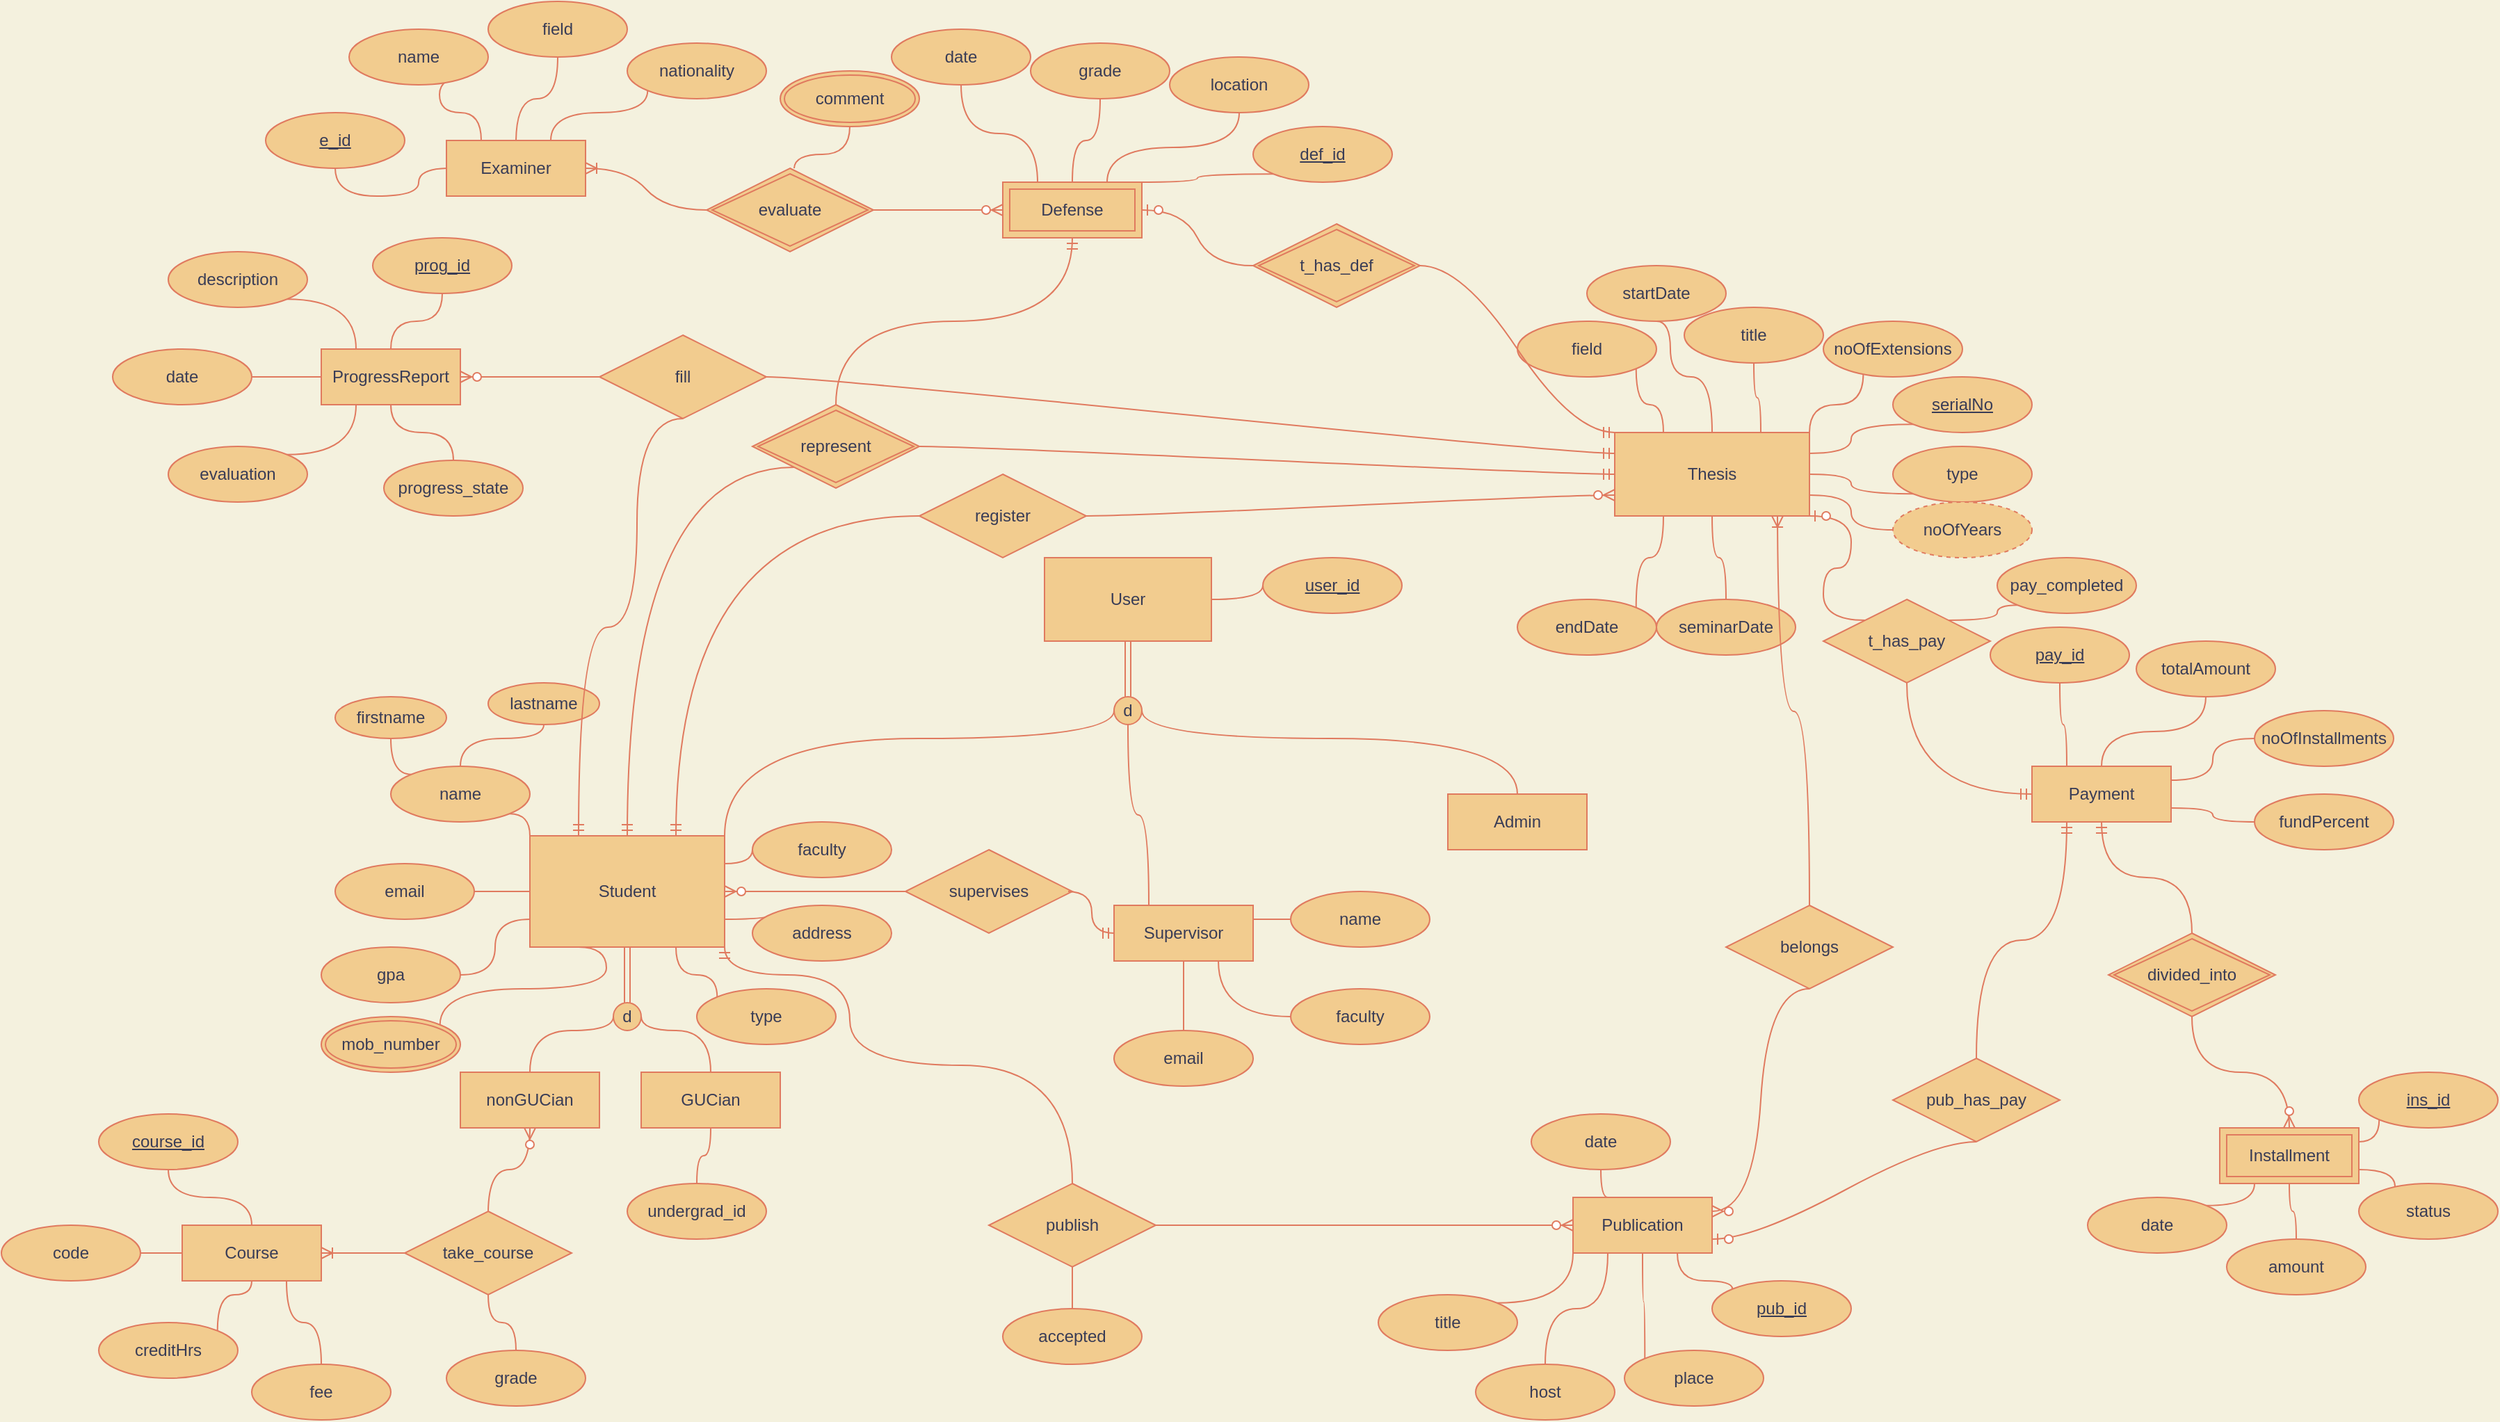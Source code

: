 <mxfile version="15.7.0" type="device"><diagram id="R2lEEEUBdFMjLlhIrx00" name="Page-1"><mxGraphModel dx="1396" dy="866" grid="1" gridSize="10" guides="1" tooltips="1" connect="1" arrows="1" fold="1" page="1" pageScale="1" pageWidth="1920" pageHeight="1200" background="#F4F1DE" math="0" shadow="0" extFonts="Permanent Marker^https://fonts.googleapis.com/css?family=Permanent+Marker"><root><mxCell id="0"/><mxCell id="1" parent="0"/><mxCell id="g6YiislaC5tDKQWe-5QM-55" style="edgeStyle=orthogonalEdgeStyle;curved=1;rounded=1;sketch=0;orthogonalLoop=1;jettySize=auto;html=1;exitX=1;exitY=0.5;exitDx=0;exitDy=0;entryX=0;entryY=0.5;entryDx=0;entryDy=0;fontColor=#393C56;startArrow=none;startFill=0;endArrow=none;endFill=0;strokeColor=#E07A5F;fillColor=#F2CC8F;" edge="1" parent="1" source="D3-fXvQqBQ2PbAD7QgXF-1" target="g6YiislaC5tDKQWe-5QM-9"><mxGeometry relative="1" as="geometry"/></mxCell><mxCell id="D3-fXvQqBQ2PbAD7QgXF-1" value="User" style="whiteSpace=wrap;html=1;align=center;rounded=0;fillColor=#F2CC8F;strokeColor=#E07A5F;fontColor=#393C56;" parent="1" vertex="1"><mxGeometry x="813" y="490" width="120" height="60" as="geometry"/></mxCell><mxCell id="D3-fXvQqBQ2PbAD7QgXF-37" style="edgeStyle=orthogonalEdgeStyle;curved=1;orthogonalLoop=1;jettySize=auto;html=1;exitX=0;exitY=0.5;exitDx=0;exitDy=0;entryX=1;entryY=0.5;entryDx=0;entryDy=0;endArrow=none;endFill=0;rounded=0;strokeColor=#E07A5F;fontColor=#393C56;labelBackgroundColor=#F4F1DE;" parent="1" source="D3-fXvQqBQ2PbAD7QgXF-2" target="D3-fXvQqBQ2PbAD7QgXF-36" edge="1"><mxGeometry relative="1" as="geometry"/></mxCell><mxCell id="D3-fXvQqBQ2PbAD7QgXF-76" style="edgeStyle=orthogonalEdgeStyle;curved=1;orthogonalLoop=1;jettySize=auto;html=1;exitX=0.25;exitY=1;exitDx=0;exitDy=0;entryX=1;entryY=0;entryDx=0;entryDy=0;endArrow=none;endFill=0;rounded=0;strokeColor=#E07A5F;fontColor=#393C56;labelBackgroundColor=#F4F1DE;" parent="1" source="D3-fXvQqBQ2PbAD7QgXF-2" target="D3-fXvQqBQ2PbAD7QgXF-48" edge="1"><mxGeometry relative="1" as="geometry"><Array as="points"><mxPoint x="498" y="800"/><mxPoint x="378" y="800"/></Array></mxGeometry></mxCell><mxCell id="D3-fXvQqBQ2PbAD7QgXF-93" style="edgeStyle=orthogonalEdgeStyle;curved=1;orthogonalLoop=1;jettySize=auto;html=1;exitX=1;exitY=0.75;exitDx=0;exitDy=0;entryX=0;entryY=0;entryDx=0;entryDy=0;endArrow=none;endFill=0;rounded=0;strokeColor=#E07A5F;fontColor=#393C56;labelBackgroundColor=#F4F1DE;" parent="1" source="D3-fXvQqBQ2PbAD7QgXF-2" target="D3-fXvQqBQ2PbAD7QgXF-42" edge="1"><mxGeometry relative="1" as="geometry"/></mxCell><mxCell id="D3-fXvQqBQ2PbAD7QgXF-94" style="edgeStyle=orthogonalEdgeStyle;curved=1;orthogonalLoop=1;jettySize=auto;html=1;exitX=1;exitY=0.25;exitDx=0;exitDy=0;entryX=0;entryY=0.5;entryDx=0;entryDy=0;endArrow=none;endFill=0;rounded=0;strokeColor=#E07A5F;fontColor=#393C56;labelBackgroundColor=#F4F1DE;" parent="1" source="D3-fXvQqBQ2PbAD7QgXF-2" target="D3-fXvQqBQ2PbAD7QgXF-44" edge="1"><mxGeometry relative="1" as="geometry"/></mxCell><mxCell id="xP9mn1YEf96upPy-CkTB-25" style="edgeStyle=orthogonalEdgeStyle;curved=1;orthogonalLoop=1;jettySize=auto;html=1;exitX=1;exitY=0;exitDx=0;exitDy=0;entryX=0;entryY=0.5;entryDx=0;entryDy=0;startArrow=none;startFill=0;endArrow=none;endFill=0;rounded=0;strokeColor=#E07A5F;fontColor=#393C56;labelBackgroundColor=#F4F1DE;" parent="1" source="D3-fXvQqBQ2PbAD7QgXF-2" target="xP9mn1YEf96upPy-CkTB-7" edge="1"><mxGeometry relative="1" as="geometry"><Array as="points"><mxPoint x="583" y="620"/><mxPoint x="863" y="620"/></Array></mxGeometry></mxCell><mxCell id="xP9mn1YEf96upPy-CkTB-86" style="edgeStyle=orthogonalEdgeStyle;curved=1;orthogonalLoop=1;jettySize=auto;html=1;exitX=0.75;exitY=1;exitDx=0;exitDy=0;entryX=0;entryY=0;entryDx=0;entryDy=0;endArrow=none;endFill=0;rounded=0;strokeColor=#E07A5F;fontColor=#393C56;labelBackgroundColor=#F4F1DE;" parent="1" source="D3-fXvQqBQ2PbAD7QgXF-2" target="D3-fXvQqBQ2PbAD7QgXF-38" edge="1"><mxGeometry relative="1" as="geometry"/></mxCell><mxCell id="D3-fXvQqBQ2PbAD7QgXF-2" value="Student" style="whiteSpace=wrap;html=1;align=center;rounded=0;fillColor=#F2CC8F;strokeColor=#E07A5F;fontColor=#393C56;" parent="1" vertex="1"><mxGeometry x="443" y="690" width="140" height="80" as="geometry"/></mxCell><mxCell id="xP9mn1YEf96upPy-CkTB-20" style="edgeStyle=orthogonalEdgeStyle;curved=1;orthogonalLoop=1;jettySize=auto;html=1;exitX=0.5;exitY=0;exitDx=0;exitDy=0;entryX=1;entryY=0.5;entryDx=0;entryDy=0;startArrow=none;startFill=0;endArrow=none;endFill=0;rounded=0;strokeColor=#E07A5F;fontColor=#393C56;labelBackgroundColor=#F4F1DE;" parent="1" source="D3-fXvQqBQ2PbAD7QgXF-3" target="xP9mn1YEf96upPy-CkTB-7" edge="1"><mxGeometry relative="1" as="geometry"><Array as="points"><mxPoint x="1153" y="620"/><mxPoint x="883" y="620"/></Array></mxGeometry></mxCell><mxCell id="D3-fXvQqBQ2PbAD7QgXF-3" value="Admin" style="whiteSpace=wrap;html=1;align=center;rounded=0;fillColor=#F2CC8F;strokeColor=#E07A5F;fontColor=#393C56;" parent="1" vertex="1"><mxGeometry x="1103" y="660" width="100" height="40" as="geometry"/></mxCell><mxCell id="D3-fXvQqBQ2PbAD7QgXF-23" style="edgeStyle=orthogonalEdgeStyle;curved=1;orthogonalLoop=1;jettySize=auto;html=1;exitX=1;exitY=0.25;exitDx=0;exitDy=0;endArrow=none;endFill=0;rounded=0;strokeColor=#E07A5F;fontColor=#393C56;labelBackgroundColor=#F4F1DE;" parent="1" source="D3-fXvQqBQ2PbAD7QgXF-4" target="D3-fXvQqBQ2PbAD7QgXF-6" edge="1"><mxGeometry relative="1" as="geometry"/></mxCell><mxCell id="D3-fXvQqBQ2PbAD7QgXF-24" style="edgeStyle=orthogonalEdgeStyle;curved=1;orthogonalLoop=1;jettySize=auto;html=1;exitX=0.75;exitY=1;exitDx=0;exitDy=0;entryX=0;entryY=0.5;entryDx=0;entryDy=0;endArrow=none;endFill=0;rounded=0;strokeColor=#E07A5F;fontColor=#393C56;labelBackgroundColor=#F4F1DE;" parent="1" source="D3-fXvQqBQ2PbAD7QgXF-4" target="D3-fXvQqBQ2PbAD7QgXF-7" edge="1"><mxGeometry relative="1" as="geometry"/></mxCell><mxCell id="D3-fXvQqBQ2PbAD7QgXF-25" style="edgeStyle=orthogonalEdgeStyle;curved=1;orthogonalLoop=1;jettySize=auto;html=1;exitX=0.5;exitY=1;exitDx=0;exitDy=0;entryX=0.5;entryY=0;entryDx=0;entryDy=0;endArrow=none;endFill=0;rounded=0;strokeColor=#E07A5F;fontColor=#393C56;labelBackgroundColor=#F4F1DE;" parent="1" source="D3-fXvQqBQ2PbAD7QgXF-4" target="D3-fXvQqBQ2PbAD7QgXF-8" edge="1"><mxGeometry relative="1" as="geometry"/></mxCell><mxCell id="xP9mn1YEf96upPy-CkTB-17" style="edgeStyle=orthogonalEdgeStyle;curved=1;orthogonalLoop=1;jettySize=auto;html=1;exitX=0.25;exitY=0;exitDx=0;exitDy=0;entryX=0.5;entryY=1;entryDx=0;entryDy=0;startArrow=none;startFill=0;endArrow=none;endFill=0;rounded=0;strokeColor=#E07A5F;fontColor=#393C56;labelBackgroundColor=#F4F1DE;" parent="1" source="D3-fXvQqBQ2PbAD7QgXF-4" target="xP9mn1YEf96upPy-CkTB-7" edge="1"><mxGeometry relative="1" as="geometry"/></mxCell><mxCell id="D3-fXvQqBQ2PbAD7QgXF-4" value="Supervisor" style="whiteSpace=wrap;html=1;align=center;rounded=0;fillColor=#F2CC8F;strokeColor=#E07A5F;fontColor=#393C56;" parent="1" vertex="1"><mxGeometry x="863" y="740" width="100" height="40" as="geometry"/></mxCell><mxCell id="D3-fXvQqBQ2PbAD7QgXF-6" value="name" style="ellipse;whiteSpace=wrap;html=1;align=center;rounded=0;fillColor=#F2CC8F;strokeColor=#E07A5F;fontColor=#393C56;" parent="1" vertex="1"><mxGeometry x="990" y="730" width="100" height="40" as="geometry"/></mxCell><mxCell id="D3-fXvQqBQ2PbAD7QgXF-7" value="faculty" style="ellipse;whiteSpace=wrap;html=1;align=center;rounded=0;fillColor=#F2CC8F;strokeColor=#E07A5F;fontColor=#393C56;" parent="1" vertex="1"><mxGeometry x="990" y="800" width="100" height="40" as="geometry"/></mxCell><mxCell id="D3-fXvQqBQ2PbAD7QgXF-8" value="email" style="ellipse;whiteSpace=wrap;html=1;align=center;rounded=0;fillColor=#F2CC8F;strokeColor=#E07A5F;fontColor=#393C56;" parent="1" vertex="1"><mxGeometry x="863" y="830" width="100" height="40" as="geometry"/></mxCell><mxCell id="D3-fXvQqBQ2PbAD7QgXF-11" value="nonGUCian" style="whiteSpace=wrap;html=1;align=center;rounded=0;fillColor=#F2CC8F;strokeColor=#E07A5F;fontColor=#393C56;" parent="1" vertex="1"><mxGeometry x="393" y="860" width="100" height="40" as="geometry"/></mxCell><mxCell id="D3-fXvQqBQ2PbAD7QgXF-54" style="edgeStyle=orthogonalEdgeStyle;curved=1;orthogonalLoop=1;jettySize=auto;html=1;exitX=0.5;exitY=1;exitDx=0;exitDy=0;entryX=0.5;entryY=0;entryDx=0;entryDy=0;endArrow=none;endFill=0;rounded=0;strokeColor=#E07A5F;fontColor=#393C56;labelBackgroundColor=#F4F1DE;" parent="1" source="D3-fXvQqBQ2PbAD7QgXF-12" target="D3-fXvQqBQ2PbAD7QgXF-53" edge="1"><mxGeometry relative="1" as="geometry"/></mxCell><mxCell id="D3-fXvQqBQ2PbAD7QgXF-12" value="GUCian" style="whiteSpace=wrap;html=1;align=center;rounded=0;fillColor=#F2CC8F;strokeColor=#E07A5F;fontColor=#393C56;" parent="1" vertex="1"><mxGeometry x="523" y="860" width="100" height="40" as="geometry"/></mxCell><mxCell id="D3-fXvQqBQ2PbAD7QgXF-17" style="edgeStyle=orthogonalEdgeStyle;orthogonalLoop=1;jettySize=auto;html=1;exitX=0;exitY=0.5;exitDx=0;exitDy=0;curved=1;rounded=0;strokeColor=#E07A5F;fontColor=#393C56;labelBackgroundColor=#F4F1DE;endArrow=none;endFill=0;" parent="1" source="D3-fXvQqBQ2PbAD7QgXF-13" target="D3-fXvQqBQ2PbAD7QgXF-11" edge="1"><mxGeometry relative="1" as="geometry"><Array as="points"><mxPoint x="503" y="830"/><mxPoint x="443" y="830"/></Array></mxGeometry></mxCell><mxCell id="D3-fXvQqBQ2PbAD7QgXF-18" style="edgeStyle=orthogonalEdgeStyle;orthogonalLoop=1;jettySize=auto;html=1;exitX=1;exitY=0.5;exitDx=0;exitDy=0;entryX=0.5;entryY=0;entryDx=0;entryDy=0;curved=1;rounded=0;strokeColor=#E07A5F;fontColor=#393C56;labelBackgroundColor=#F4F1DE;endArrow=none;endFill=0;" parent="1" source="D3-fXvQqBQ2PbAD7QgXF-13" target="D3-fXvQqBQ2PbAD7QgXF-12" edge="1"><mxGeometry relative="1" as="geometry"><Array as="points"><mxPoint x="523" y="830"/><mxPoint x="573" y="830"/></Array></mxGeometry></mxCell><mxCell id="D3-fXvQqBQ2PbAD7QgXF-13" value="d" style="ellipse;whiteSpace=wrap;html=1;aspect=fixed;rounded=0;fillColor=#F2CC8F;strokeColor=#E07A5F;fontColor=#393C56;" parent="1" vertex="1"><mxGeometry x="503" y="810" width="20" height="20" as="geometry"/></mxCell><mxCell id="D3-fXvQqBQ2PbAD7QgXF-14" value="" style="endArrow=none;html=1;entryX=0.5;entryY=1;entryDx=0;entryDy=0;exitX=0.5;exitY=0;exitDx=0;exitDy=0;shape=link;curved=1;rounded=0;strokeColor=#E07A5F;fontColor=#393C56;labelBackgroundColor=#F4F1DE;" parent="1" source="D3-fXvQqBQ2PbAD7QgXF-13" target="D3-fXvQqBQ2PbAD7QgXF-2" edge="1"><mxGeometry width="50" height="50" relative="1" as="geometry"><mxPoint x="713" y="780" as="sourcePoint"/><mxPoint x="763" y="730" as="targetPoint"/><Array as="points"/></mxGeometry></mxCell><mxCell id="D3-fXvQqBQ2PbAD7QgXF-34" style="edgeStyle=orthogonalEdgeStyle;curved=1;orthogonalLoop=1;jettySize=auto;html=1;exitX=0.5;exitY=0;exitDx=0;exitDy=0;entryX=0.5;entryY=1;entryDx=0;entryDy=0;endArrow=none;endFill=0;rounded=0;strokeColor=#E07A5F;fontColor=#393C56;labelBackgroundColor=#F4F1DE;" parent="1" source="D3-fXvQqBQ2PbAD7QgXF-27" target="D3-fXvQqBQ2PbAD7QgXF-29" edge="1"><mxGeometry relative="1" as="geometry"/></mxCell><mxCell id="D3-fXvQqBQ2PbAD7QgXF-35" style="edgeStyle=orthogonalEdgeStyle;curved=1;orthogonalLoop=1;jettySize=auto;html=1;exitX=0;exitY=0;exitDx=0;exitDy=0;endArrow=none;endFill=0;rounded=0;strokeColor=#E07A5F;fontColor=#393C56;labelBackgroundColor=#F4F1DE;" parent="1" source="D3-fXvQqBQ2PbAD7QgXF-27" edge="1"><mxGeometry relative="1" as="geometry"><mxPoint x="343" y="620" as="targetPoint"/></mxGeometry></mxCell><mxCell id="g6YiislaC5tDKQWe-5QM-77" style="edgeStyle=orthogonalEdgeStyle;curved=1;rounded=1;sketch=0;orthogonalLoop=1;jettySize=auto;html=1;exitX=1;exitY=1;exitDx=0;exitDy=0;entryX=0;entryY=0;entryDx=0;entryDy=0;fontColor=#393C56;startArrow=none;startFill=0;endArrow=none;endFill=0;strokeColor=#E07A5F;fillColor=#F2CC8F;" edge="1" parent="1" source="D3-fXvQqBQ2PbAD7QgXF-27" target="D3-fXvQqBQ2PbAD7QgXF-2"><mxGeometry relative="1" as="geometry"/></mxCell><mxCell id="D3-fXvQqBQ2PbAD7QgXF-27" value="name" style="ellipse;whiteSpace=wrap;html=1;align=center;rounded=0;fillColor=#F2CC8F;strokeColor=#E07A5F;fontColor=#393C56;" parent="1" vertex="1"><mxGeometry x="343" y="640" width="100" height="40" as="geometry"/></mxCell><mxCell id="D3-fXvQqBQ2PbAD7QgXF-28" value="firstname" style="ellipse;whiteSpace=wrap;html=1;align=center;rounded=0;fillColor=#F2CC8F;strokeColor=#E07A5F;fontColor=#393C56;" parent="1" vertex="1"><mxGeometry x="303" y="590" width="80" height="30" as="geometry"/></mxCell><mxCell id="D3-fXvQqBQ2PbAD7QgXF-29" value="lastname" style="ellipse;whiteSpace=wrap;html=1;align=center;rounded=0;fillColor=#F2CC8F;strokeColor=#E07A5F;fontColor=#393C56;" parent="1" vertex="1"><mxGeometry x="413" y="580" width="80" height="30" as="geometry"/></mxCell><mxCell id="D3-fXvQqBQ2PbAD7QgXF-36" value="email" style="ellipse;whiteSpace=wrap;html=1;align=center;rounded=0;fillColor=#F2CC8F;strokeColor=#E07A5F;fontColor=#393C56;" parent="1" vertex="1"><mxGeometry x="303" y="710" width="100" height="40" as="geometry"/></mxCell><mxCell id="D3-fXvQqBQ2PbAD7QgXF-38" value="type" style="ellipse;whiteSpace=wrap;html=1;align=center;rounded=0;fillColor=#F2CC8F;strokeColor=#E07A5F;fontColor=#393C56;" parent="1" vertex="1"><mxGeometry x="563" y="800" width="100" height="40" as="geometry"/></mxCell><mxCell id="D3-fXvQqBQ2PbAD7QgXF-42" value="address" style="ellipse;whiteSpace=wrap;html=1;align=center;rounded=0;fillColor=#F2CC8F;strokeColor=#E07A5F;fontColor=#393C56;" parent="1" vertex="1"><mxGeometry x="603" y="740" width="100" height="40" as="geometry"/></mxCell><mxCell id="D3-fXvQqBQ2PbAD7QgXF-45" style="edgeStyle=orthogonalEdgeStyle;curved=1;orthogonalLoop=1;jettySize=auto;html=1;exitX=1;exitY=0.5;exitDx=0;exitDy=0;entryX=0;entryY=0.75;entryDx=0;entryDy=0;endArrow=none;endFill=0;rounded=0;strokeColor=#E07A5F;fontColor=#393C56;labelBackgroundColor=#F4F1DE;" parent="1" source="D3-fXvQqBQ2PbAD7QgXF-43" target="D3-fXvQqBQ2PbAD7QgXF-2" edge="1"><mxGeometry relative="1" as="geometry"/></mxCell><mxCell id="D3-fXvQqBQ2PbAD7QgXF-43" value="gpa" style="ellipse;whiteSpace=wrap;html=1;align=center;rounded=0;fillColor=#F2CC8F;strokeColor=#E07A5F;fontColor=#393C56;" parent="1" vertex="1"><mxGeometry x="293" y="770" width="100" height="40" as="geometry"/></mxCell><mxCell id="D3-fXvQqBQ2PbAD7QgXF-44" value="faculty" style="ellipse;whiteSpace=wrap;html=1;align=center;rounded=0;fillColor=#F2CC8F;strokeColor=#E07A5F;fontColor=#393C56;" parent="1" vertex="1"><mxGeometry x="603" y="680" width="100" height="40" as="geometry"/></mxCell><mxCell id="D3-fXvQqBQ2PbAD7QgXF-48" value="mob_number" style="ellipse;shape=doubleEllipse;margin=3;whiteSpace=wrap;html=1;align=center;rounded=0;fillColor=#F2CC8F;strokeColor=#E07A5F;fontColor=#393C56;" parent="1" vertex="1"><mxGeometry x="293" y="820" width="100" height="40" as="geometry"/></mxCell><mxCell id="D3-fXvQqBQ2PbAD7QgXF-53" value="undergrad_id" style="ellipse;whiteSpace=wrap;html=1;align=center;rounded=0;fillColor=#F2CC8F;strokeColor=#E07A5F;fontColor=#393C56;" parent="1" vertex="1"><mxGeometry x="513" y="940" width="100" height="40" as="geometry"/></mxCell><mxCell id="D3-fXvQqBQ2PbAD7QgXF-75" style="edgeStyle=orthogonalEdgeStyle;curved=1;orthogonalLoop=1;jettySize=auto;html=1;entryX=0;entryY=0.5;entryDx=0;entryDy=0;endArrow=none;endFill=0;exitX=1;exitY=0.75;exitDx=0;exitDy=0;rounded=0;strokeColor=#E07A5F;fontColor=#393C56;labelBackgroundColor=#F4F1DE;" parent="1" source="D3-fXvQqBQ2PbAD7QgXF-55" target="D3-fXvQqBQ2PbAD7QgXF-74" edge="1"><mxGeometry relative="1" as="geometry"><mxPoint x="1363" y="450" as="sourcePoint"/></mxGeometry></mxCell><mxCell id="xP9mn1YEf96upPy-CkTB-57" style="edgeStyle=orthogonalEdgeStyle;curved=1;orthogonalLoop=1;jettySize=auto;html=1;exitX=1;exitY=0.5;exitDx=0;exitDy=0;entryX=0;entryY=1;entryDx=0;entryDy=0;endArrow=none;endFill=0;rounded=0;strokeColor=#E07A5F;fontColor=#393C56;labelBackgroundColor=#F4F1DE;" parent="1" source="D3-fXvQqBQ2PbAD7QgXF-55" target="D3-fXvQqBQ2PbAD7QgXF-58" edge="1"><mxGeometry relative="1" as="geometry"/></mxCell><mxCell id="xP9mn1YEf96upPy-CkTB-61" style="edgeStyle=orthogonalEdgeStyle;curved=1;orthogonalLoop=1;jettySize=auto;html=1;exitX=1;exitY=0.25;exitDx=0;exitDy=0;entryX=0;entryY=1;entryDx=0;entryDy=0;endArrow=none;endFill=0;rounded=0;strokeColor=#E07A5F;fontColor=#393C56;labelBackgroundColor=#F4F1DE;" parent="1" source="D3-fXvQqBQ2PbAD7QgXF-55" target="D3-fXvQqBQ2PbAD7QgXF-59" edge="1"><mxGeometry relative="1" as="geometry"/></mxCell><mxCell id="xP9mn1YEf96upPy-CkTB-62" style="edgeStyle=orthogonalEdgeStyle;curved=1;orthogonalLoop=1;jettySize=auto;html=1;exitX=1;exitY=0;exitDx=0;exitDy=0;entryX=0.287;entryY=0.95;entryDx=0;entryDy=0;entryPerimeter=0;endArrow=none;endFill=0;rounded=0;strokeColor=#E07A5F;fontColor=#393C56;labelBackgroundColor=#F4F1DE;" parent="1" source="D3-fXvQqBQ2PbAD7QgXF-55" target="D3-fXvQqBQ2PbAD7QgXF-60" edge="1"><mxGeometry relative="1" as="geometry"/></mxCell><mxCell id="D3-fXvQqBQ2PbAD7QgXF-55" value="Thesis" style="whiteSpace=wrap;html=1;align=center;rounded=0;fillColor=#F2CC8F;strokeColor=#E07A5F;fontColor=#393C56;" parent="1" vertex="1"><mxGeometry x="1223" y="400" width="140" height="60" as="geometry"/></mxCell><mxCell id="xP9mn1YEf96upPy-CkTB-63" style="edgeStyle=orthogonalEdgeStyle;curved=1;orthogonalLoop=1;jettySize=auto;html=1;exitX=0.5;exitY=1;exitDx=0;exitDy=0;entryX=0.75;entryY=0;entryDx=0;entryDy=0;endArrow=none;endFill=0;rounded=0;strokeColor=#E07A5F;fontColor=#393C56;labelBackgroundColor=#F4F1DE;" parent="1" source="D3-fXvQqBQ2PbAD7QgXF-57" target="D3-fXvQqBQ2PbAD7QgXF-55" edge="1"><mxGeometry relative="1" as="geometry"/></mxCell><mxCell id="D3-fXvQqBQ2PbAD7QgXF-57" value="title" style="ellipse;whiteSpace=wrap;html=1;align=center;rounded=0;fillColor=#F2CC8F;strokeColor=#E07A5F;fontColor=#393C56;" parent="1" vertex="1"><mxGeometry x="1273" y="310" width="100" height="40" as="geometry"/></mxCell><mxCell id="D3-fXvQqBQ2PbAD7QgXF-58" value="type" style="ellipse;whiteSpace=wrap;html=1;align=center;rounded=0;fillColor=#F2CC8F;strokeColor=#E07A5F;fontColor=#393C56;" parent="1" vertex="1"><mxGeometry x="1423" y="410" width="100" height="40" as="geometry"/></mxCell><mxCell id="D3-fXvQqBQ2PbAD7QgXF-59" value="serialNo" style="ellipse;whiteSpace=wrap;html=1;align=center;fontStyle=4;rounded=0;fillColor=#F2CC8F;strokeColor=#E07A5F;fontColor=#393C56;" parent="1" vertex="1"><mxGeometry x="1423" y="360" width="100" height="40" as="geometry"/></mxCell><mxCell id="D3-fXvQqBQ2PbAD7QgXF-60" value="noOfExtensions" style="ellipse;whiteSpace=wrap;html=1;align=center;rounded=0;fillColor=#F2CC8F;strokeColor=#E07A5F;fontColor=#393C56;" parent="1" vertex="1"><mxGeometry x="1373" y="320" width="100" height="40" as="geometry"/></mxCell><mxCell id="xP9mn1YEf96upPy-CkTB-102" style="edgeStyle=orthogonalEdgeStyle;curved=1;orthogonalLoop=1;jettySize=auto;html=1;entryX=0.5;entryY=1;entryDx=0;entryDy=0;endArrow=none;endFill=0;strokeColor=#E07A5F;fontColor=#393C56;labelBackgroundColor=#F4F1DE;startArrow=none;" parent="1" source="D3-fXvQqBQ2PbAD7QgXF-61" target="D3-fXvQqBQ2PbAD7QgXF-55" edge="1"><mxGeometry relative="1" as="geometry"><mxPoint x="1293" y="550" as="sourcePoint"/></mxGeometry></mxCell><mxCell id="xP9mn1YEf96upPy-CkTB-101" style="edgeStyle=orthogonalEdgeStyle;curved=1;orthogonalLoop=1;jettySize=auto;html=1;exitX=1;exitY=0;exitDx=0;exitDy=0;entryX=0.25;entryY=1;entryDx=0;entryDy=0;endArrow=none;endFill=0;strokeColor=#E07A5F;fontColor=#393C56;labelBackgroundColor=#F4F1DE;" parent="1" source="D3-fXvQqBQ2PbAD7QgXF-62" target="D3-fXvQqBQ2PbAD7QgXF-55" edge="1"><mxGeometry relative="1" as="geometry"/></mxCell><mxCell id="D3-fXvQqBQ2PbAD7QgXF-62" value="endDate" style="ellipse;whiteSpace=wrap;html=1;align=center;rounded=0;fillColor=#F2CC8F;strokeColor=#E07A5F;fontColor=#393C56;" parent="1" vertex="1"><mxGeometry x="1153" y="520" width="100" height="40" as="geometry"/></mxCell><mxCell id="xP9mn1YEf96upPy-CkTB-66" style="edgeStyle=orthogonalEdgeStyle;curved=1;orthogonalLoop=1;jettySize=auto;html=1;exitX=0.5;exitY=1;exitDx=0;exitDy=0;entryX=0.5;entryY=0;entryDx=0;entryDy=0;endArrow=none;endFill=0;rounded=0;strokeColor=#E07A5F;fontColor=#393C56;labelBackgroundColor=#F4F1DE;" parent="1" source="D3-fXvQqBQ2PbAD7QgXF-63" target="D3-fXvQqBQ2PbAD7QgXF-55" edge="1"><mxGeometry relative="1" as="geometry"><Array as="points"><mxPoint x="1263" y="320"/><mxPoint x="1263" y="360"/><mxPoint x="1293" y="360"/></Array></mxGeometry></mxCell><mxCell id="D3-fXvQqBQ2PbAD7QgXF-63" value="startDate" style="ellipse;whiteSpace=wrap;html=1;align=center;rounded=0;fillColor=#F2CC8F;strokeColor=#E07A5F;fontColor=#393C56;" parent="1" vertex="1"><mxGeometry x="1203" y="280" width="100" height="40" as="geometry"/></mxCell><mxCell id="xP9mn1YEf96upPy-CkTB-65" style="edgeStyle=orthogonalEdgeStyle;curved=1;orthogonalLoop=1;jettySize=auto;html=1;exitX=1;exitY=1;exitDx=0;exitDy=0;entryX=0.25;entryY=0;entryDx=0;entryDy=0;endArrow=none;endFill=0;rounded=0;strokeColor=#E07A5F;fontColor=#393C56;labelBackgroundColor=#F4F1DE;" parent="1" source="D3-fXvQqBQ2PbAD7QgXF-64" target="D3-fXvQqBQ2PbAD7QgXF-55" edge="1"><mxGeometry relative="1" as="geometry"/></mxCell><mxCell id="D3-fXvQqBQ2PbAD7QgXF-64" value="field" style="ellipse;whiteSpace=wrap;html=1;align=center;rounded=0;fillColor=#F2CC8F;strokeColor=#E07A5F;fontColor=#393C56;" parent="1" vertex="1"><mxGeometry x="1153" y="320" width="100" height="40" as="geometry"/></mxCell><mxCell id="D3-fXvQqBQ2PbAD7QgXF-74" value="noOfYears" style="ellipse;whiteSpace=wrap;html=1;align=center;dashed=1;rounded=0;fillColor=#F2CC8F;strokeColor=#E07A5F;fontColor=#393C56;" parent="1" vertex="1"><mxGeometry x="1423" y="450" width="100" height="40" as="geometry"/></mxCell><mxCell id="D3-fXvQqBQ2PbAD7QgXF-81" style="edgeStyle=orthogonalEdgeStyle;curved=1;orthogonalLoop=1;jettySize=auto;html=1;exitX=0.5;exitY=1;exitDx=0;exitDy=0;entryX=0.25;entryY=0;entryDx=0;entryDy=0;endArrow=none;endFill=0;rounded=0;strokeColor=#E07A5F;fontColor=#393C56;labelBackgroundColor=#F4F1DE;" parent="1" source="D3-fXvQqBQ2PbAD7QgXF-78" edge="1" target="g6YiislaC5tDKQWe-5QM-68"><mxGeometry relative="1" as="geometry"><mxPoint x="808" y="220.0" as="targetPoint"/></mxGeometry></mxCell><mxCell id="D3-fXvQqBQ2PbAD7QgXF-78" value="date" style="ellipse;whiteSpace=wrap;html=1;align=center;rounded=0;fillColor=#F2CC8F;strokeColor=#E07A5F;fontColor=#393C56;" parent="1" vertex="1"><mxGeometry x="703" y="110" width="100" height="40" as="geometry"/></mxCell><mxCell id="D3-fXvQqBQ2PbAD7QgXF-82" style="edgeStyle=orthogonalEdgeStyle;curved=1;orthogonalLoop=1;jettySize=auto;html=1;exitX=0.5;exitY=1;exitDx=0;exitDy=0;entryX=0.5;entryY=0;entryDx=0;entryDy=0;endArrow=none;endFill=0;rounded=0;strokeColor=#E07A5F;fontColor=#393C56;labelBackgroundColor=#F4F1DE;entryPerimeter=0;" parent="1" source="D3-fXvQqBQ2PbAD7QgXF-79" edge="1" target="g6YiislaC5tDKQWe-5QM-68"><mxGeometry relative="1" as="geometry"><mxPoint x="833" y="220.0" as="targetPoint"/></mxGeometry></mxCell><mxCell id="D3-fXvQqBQ2PbAD7QgXF-79" value="grade" style="ellipse;whiteSpace=wrap;html=1;align=center;rounded=0;fillColor=#F2CC8F;strokeColor=#E07A5F;fontColor=#393C56;" parent="1" vertex="1"><mxGeometry x="803" y="120" width="100" height="40" as="geometry"/></mxCell><mxCell id="D3-fXvQqBQ2PbAD7QgXF-83" style="edgeStyle=orthogonalEdgeStyle;curved=1;orthogonalLoop=1;jettySize=auto;html=1;exitX=0.5;exitY=1;exitDx=0;exitDy=0;entryX=0.75;entryY=0;entryDx=0;entryDy=0;endArrow=none;endFill=0;rounded=0;strokeColor=#E07A5F;fontColor=#393C56;labelBackgroundColor=#F4F1DE;" parent="1" source="D3-fXvQqBQ2PbAD7QgXF-80" edge="1" target="g6YiislaC5tDKQWe-5QM-68"><mxGeometry relative="1" as="geometry"><mxPoint x="858" y="220.0" as="targetPoint"/></mxGeometry></mxCell><mxCell id="D3-fXvQqBQ2PbAD7QgXF-80" value="location" style="ellipse;whiteSpace=wrap;html=1;align=center;rounded=0;fillColor=#F2CC8F;strokeColor=#E07A5F;fontColor=#393C56;" parent="1" vertex="1"><mxGeometry x="903" y="130" width="100" height="40" as="geometry"/></mxCell><mxCell id="D3-fXvQqBQ2PbAD7QgXF-88" style="edgeStyle=orthogonalEdgeStyle;curved=1;orthogonalLoop=1;jettySize=auto;html=1;exitX=0.25;exitY=0;exitDx=0;exitDy=0;entryX=1;entryY=1;entryDx=0;entryDy=0;endArrow=none;endFill=0;rounded=0;strokeColor=#E07A5F;fontColor=#393C56;labelBackgroundColor=#F4F1DE;" parent="1" target="D3-fXvQqBQ2PbAD7QgXF-86" edge="1"><mxGeometry relative="1" as="geometry"><Array as="points"><mxPoint x="408" y="170"/><mxPoint x="378" y="170"/><mxPoint x="378" y="144"/></Array><mxPoint x="408" y="190.0" as="sourcePoint"/></mxGeometry></mxCell><mxCell id="D3-fXvQqBQ2PbAD7QgXF-89" style="edgeStyle=orthogonalEdgeStyle;curved=1;orthogonalLoop=1;jettySize=auto;html=1;exitX=0.5;exitY=0;exitDx=0;exitDy=0;entryX=0.5;entryY=1;entryDx=0;entryDy=0;endArrow=none;endFill=0;rounded=0;strokeColor=#E07A5F;fontColor=#393C56;labelBackgroundColor=#F4F1DE;" parent="1" target="D3-fXvQqBQ2PbAD7QgXF-85" edge="1"><mxGeometry relative="1" as="geometry"><mxPoint x="433" y="190.0" as="sourcePoint"/></mxGeometry></mxCell><mxCell id="D3-fXvQqBQ2PbAD7QgXF-90" style="edgeStyle=orthogonalEdgeStyle;curved=1;orthogonalLoop=1;jettySize=auto;html=1;exitX=0.75;exitY=0;exitDx=0;exitDy=0;entryX=0;entryY=1;entryDx=0;entryDy=0;endArrow=none;endFill=0;rounded=0;strokeColor=#E07A5F;fontColor=#393C56;labelBackgroundColor=#F4F1DE;" parent="1" target="D3-fXvQqBQ2PbAD7QgXF-87" edge="1"><mxGeometry relative="1" as="geometry"><Array as="points"><mxPoint x="458" y="170"/><mxPoint x="528" y="170"/></Array><mxPoint x="458" y="190.0" as="sourcePoint"/></mxGeometry></mxCell><mxCell id="D3-fXvQqBQ2PbAD7QgXF-85" value="field" style="ellipse;whiteSpace=wrap;html=1;align=center;rounded=0;fillColor=#F2CC8F;strokeColor=#E07A5F;fontColor=#393C56;" parent="1" vertex="1"><mxGeometry x="413" y="90" width="100" height="40" as="geometry"/></mxCell><mxCell id="D3-fXvQqBQ2PbAD7QgXF-86" value="name" style="ellipse;whiteSpace=wrap;html=1;align=center;rounded=0;fillColor=#F2CC8F;strokeColor=#E07A5F;fontColor=#393C56;" parent="1" vertex="1"><mxGeometry x="313" y="110" width="100" height="40" as="geometry"/></mxCell><mxCell id="D3-fXvQqBQ2PbAD7QgXF-87" value="nationality" style="ellipse;whiteSpace=wrap;html=1;align=center;rounded=0;fillColor=#F2CC8F;strokeColor=#E07A5F;fontColor=#393C56;" parent="1" vertex="1"><mxGeometry x="513" y="120" width="100" height="40" as="geometry"/></mxCell><mxCell id="D3-fXvQqBQ2PbAD7QgXF-95" value="ProgressReport" style="whiteSpace=wrap;html=1;align=center;rounded=0;fillColor=#F2CC8F;strokeColor=#E07A5F;fontColor=#393C56;" parent="1" vertex="1"><mxGeometry x="293" y="340" width="100" height="40" as="geometry"/></mxCell><mxCell id="D3-fXvQqBQ2PbAD7QgXF-99" style="edgeStyle=orthogonalEdgeStyle;curved=1;orthogonalLoop=1;jettySize=auto;html=1;exitX=1;exitY=1;exitDx=0;exitDy=0;entryX=0.25;entryY=0;entryDx=0;entryDy=0;endArrow=none;endFill=0;rounded=0;strokeColor=#E07A5F;fontColor=#393C56;labelBackgroundColor=#F4F1DE;" parent="1" source="D3-fXvQqBQ2PbAD7QgXF-96" target="D3-fXvQqBQ2PbAD7QgXF-95" edge="1"><mxGeometry relative="1" as="geometry"/></mxCell><mxCell id="D3-fXvQqBQ2PbAD7QgXF-96" value="description" style="ellipse;whiteSpace=wrap;html=1;align=center;rounded=0;fillColor=#F2CC8F;strokeColor=#E07A5F;fontColor=#393C56;" parent="1" vertex="1"><mxGeometry x="183" y="270" width="100" height="40" as="geometry"/></mxCell><mxCell id="D3-fXvQqBQ2PbAD7QgXF-100" style="edgeStyle=orthogonalEdgeStyle;curved=1;orthogonalLoop=1;jettySize=auto;html=1;exitX=1;exitY=0.5;exitDx=0;exitDy=0;entryX=0;entryY=0.5;entryDx=0;entryDy=0;endArrow=none;endFill=0;rounded=0;strokeColor=#E07A5F;fontColor=#393C56;labelBackgroundColor=#F4F1DE;" parent="1" source="D3-fXvQqBQ2PbAD7QgXF-97" target="D3-fXvQqBQ2PbAD7QgXF-95" edge="1"><mxGeometry relative="1" as="geometry"/></mxCell><mxCell id="D3-fXvQqBQ2PbAD7QgXF-97" value="date" style="ellipse;whiteSpace=wrap;html=1;align=center;rounded=0;fillColor=#F2CC8F;strokeColor=#E07A5F;fontColor=#393C56;" parent="1" vertex="1"><mxGeometry x="143" y="340" width="100" height="40" as="geometry"/></mxCell><mxCell id="D3-fXvQqBQ2PbAD7QgXF-101" style="edgeStyle=orthogonalEdgeStyle;curved=1;orthogonalLoop=1;jettySize=auto;html=1;exitX=1;exitY=0;exitDx=0;exitDy=0;entryX=0.25;entryY=1;entryDx=0;entryDy=0;endArrow=none;endFill=0;rounded=0;strokeColor=#E07A5F;fontColor=#393C56;labelBackgroundColor=#F4F1DE;" parent="1" source="D3-fXvQqBQ2PbAD7QgXF-98" target="D3-fXvQqBQ2PbAD7QgXF-95" edge="1"><mxGeometry relative="1" as="geometry"/></mxCell><mxCell id="D3-fXvQqBQ2PbAD7QgXF-98" value="evaluation" style="ellipse;whiteSpace=wrap;html=1;align=center;rounded=0;fillColor=#F2CC8F;strokeColor=#E07A5F;fontColor=#393C56;" parent="1" vertex="1"><mxGeometry x="183" y="410" width="100" height="40" as="geometry"/></mxCell><mxCell id="D3-fXvQqBQ2PbAD7QgXF-102" value="Course" style="whiteSpace=wrap;html=1;align=center;rounded=0;fillColor=#F2CC8F;strokeColor=#E07A5F;fontColor=#393C56;" parent="1" vertex="1"><mxGeometry x="193" y="970" width="100" height="40" as="geometry"/></mxCell><mxCell id="D3-fXvQqBQ2PbAD7QgXF-107" style="edgeStyle=orthogonalEdgeStyle;curved=1;orthogonalLoop=1;jettySize=auto;html=1;exitX=1;exitY=0.5;exitDx=0;exitDy=0;entryX=0;entryY=0.5;entryDx=0;entryDy=0;endArrow=none;endFill=0;rounded=0;strokeColor=#E07A5F;fontColor=#393C56;labelBackgroundColor=#F4F1DE;" parent="1" source="D3-fXvQqBQ2PbAD7QgXF-104" target="D3-fXvQqBQ2PbAD7QgXF-102" edge="1"><mxGeometry relative="1" as="geometry"/></mxCell><mxCell id="D3-fXvQqBQ2PbAD7QgXF-104" value="code" style="ellipse;whiteSpace=wrap;html=1;align=center;rounded=0;fillColor=#F2CC8F;strokeColor=#E07A5F;fontColor=#393C56;" parent="1" vertex="1"><mxGeometry x="63" y="970" width="100" height="40" as="geometry"/></mxCell><mxCell id="D3-fXvQqBQ2PbAD7QgXF-108" style="edgeStyle=orthogonalEdgeStyle;curved=1;orthogonalLoop=1;jettySize=auto;html=1;exitX=1;exitY=0;exitDx=0;exitDy=0;entryX=0.5;entryY=1;entryDx=0;entryDy=0;endArrow=none;endFill=0;rounded=0;strokeColor=#E07A5F;fontColor=#393C56;labelBackgroundColor=#F4F1DE;" parent="1" source="D3-fXvQqBQ2PbAD7QgXF-105" target="D3-fXvQqBQ2PbAD7QgXF-102" edge="1"><mxGeometry relative="1" as="geometry"/></mxCell><mxCell id="D3-fXvQqBQ2PbAD7QgXF-105" value="creditHrs" style="ellipse;whiteSpace=wrap;html=1;align=center;rounded=0;fillColor=#F2CC8F;strokeColor=#E07A5F;fontColor=#393C56;" parent="1" vertex="1"><mxGeometry x="133" y="1040" width="100" height="40" as="geometry"/></mxCell><mxCell id="D3-fXvQqBQ2PbAD7QgXF-110" style="edgeStyle=orthogonalEdgeStyle;curved=1;orthogonalLoop=1;jettySize=auto;html=1;exitX=0.5;exitY=1;exitDx=0;exitDy=0;entryX=0.5;entryY=0;entryDx=0;entryDy=0;endArrow=none;endFill=0;rounded=0;strokeColor=#E07A5F;fontColor=#393C56;labelBackgroundColor=#F4F1DE;" parent="1" source="D3-fXvQqBQ2PbAD7QgXF-109" target="D3-fXvQqBQ2PbAD7QgXF-102" edge="1"><mxGeometry relative="1" as="geometry"/></mxCell><mxCell id="D3-fXvQqBQ2PbAD7QgXF-109" value="course_id" style="ellipse;whiteSpace=wrap;html=1;align=center;fontStyle=4;rounded=0;fillColor=#F2CC8F;strokeColor=#E07A5F;fontColor=#393C56;" parent="1" vertex="1"><mxGeometry x="133" y="890" width="100" height="40" as="geometry"/></mxCell><mxCell id="D3-fXvQqBQ2PbAD7QgXF-119" style="edgeStyle=orthogonalEdgeStyle;curved=1;orthogonalLoop=1;jettySize=auto;html=1;exitX=0.25;exitY=1;exitDx=0;exitDy=0;entryX=0.5;entryY=0;entryDx=0;entryDy=0;endArrow=none;endFill=0;rounded=0;strokeColor=#E07A5F;fontColor=#393C56;labelBackgroundColor=#F4F1DE;" parent="1" source="D3-fXvQqBQ2PbAD7QgXF-111" target="D3-fXvQqBQ2PbAD7QgXF-116" edge="1"><mxGeometry relative="1" as="geometry"/></mxCell><mxCell id="D3-fXvQqBQ2PbAD7QgXF-121" style="edgeStyle=orthogonalEdgeStyle;curved=1;orthogonalLoop=1;jettySize=auto;html=1;exitX=0.5;exitY=1;exitDx=0;exitDy=0;entryX=0;entryY=0;entryDx=0;entryDy=0;endArrow=none;endFill=0;rounded=0;strokeColor=#E07A5F;fontColor=#393C56;labelBackgroundColor=#F4F1DE;" parent="1" source="D3-fXvQqBQ2PbAD7QgXF-111" target="D3-fXvQqBQ2PbAD7QgXF-120" edge="1"><mxGeometry relative="1" as="geometry"/></mxCell><mxCell id="xP9mn1YEf96upPy-CkTB-43" style="edgeStyle=orthogonalEdgeStyle;curved=1;orthogonalLoop=1;jettySize=auto;html=1;exitX=0.25;exitY=0;exitDx=0;exitDy=0;entryX=0.5;entryY=1;entryDx=0;entryDy=0;startArrow=none;startFill=0;endArrow=none;endFill=0;rounded=0;strokeColor=#E07A5F;fontColor=#393C56;labelBackgroundColor=#F4F1DE;" parent="1" source="D3-fXvQqBQ2PbAD7QgXF-111" target="D3-fXvQqBQ2PbAD7QgXF-114" edge="1"><mxGeometry relative="1" as="geometry"/></mxCell><mxCell id="g6YiislaC5tDKQWe-5QM-52" style="edgeStyle=orthogonalEdgeStyle;curved=1;rounded=1;sketch=0;orthogonalLoop=1;jettySize=auto;html=1;exitX=0.75;exitY=1;exitDx=0;exitDy=0;entryX=0;entryY=0;entryDx=0;entryDy=0;fontColor=#393C56;startArrow=none;startFill=0;endArrow=none;endFill=0;strokeColor=#E07A5F;fillColor=#F2CC8F;" edge="1" parent="1" source="D3-fXvQqBQ2PbAD7QgXF-111" target="g6YiislaC5tDKQWe-5QM-50"><mxGeometry relative="1" as="geometry"/></mxCell><mxCell id="D3-fXvQqBQ2PbAD7QgXF-111" value="Publication" style="whiteSpace=wrap;html=1;align=center;rounded=0;fillColor=#F2CC8F;strokeColor=#E07A5F;fontColor=#393C56;" parent="1" vertex="1"><mxGeometry x="1193" y="950" width="100" height="40" as="geometry"/></mxCell><mxCell id="D3-fXvQqBQ2PbAD7QgXF-114" value="date" style="ellipse;whiteSpace=wrap;html=1;align=center;rounded=0;fillColor=#F2CC8F;strokeColor=#E07A5F;fontColor=#393C56;" parent="1" vertex="1"><mxGeometry x="1163" y="890" width="100" height="40" as="geometry"/></mxCell><mxCell id="xP9mn1YEf96upPy-CkTB-42" style="edgeStyle=orthogonalEdgeStyle;curved=1;orthogonalLoop=1;jettySize=auto;html=1;exitX=1;exitY=0;exitDx=0;exitDy=0;entryX=0;entryY=1;entryDx=0;entryDy=0;startArrow=none;startFill=0;endArrow=none;endFill=0;rounded=0;strokeColor=#E07A5F;fontColor=#393C56;labelBackgroundColor=#F4F1DE;" parent="1" source="D3-fXvQqBQ2PbAD7QgXF-115" target="D3-fXvQqBQ2PbAD7QgXF-111" edge="1"><mxGeometry relative="1" as="geometry"/></mxCell><mxCell id="D3-fXvQqBQ2PbAD7QgXF-115" value="title" style="ellipse;whiteSpace=wrap;html=1;align=center;rounded=0;fillColor=#F2CC8F;strokeColor=#E07A5F;fontColor=#393C56;" parent="1" vertex="1"><mxGeometry x="1053" y="1020" width="100" height="40" as="geometry"/></mxCell><mxCell id="D3-fXvQqBQ2PbAD7QgXF-116" value="host" style="ellipse;whiteSpace=wrap;html=1;align=center;rounded=0;fillColor=#F2CC8F;strokeColor=#E07A5F;fontColor=#393C56;" parent="1" vertex="1"><mxGeometry x="1123" y="1070" width="100" height="40" as="geometry"/></mxCell><mxCell id="D3-fXvQqBQ2PbAD7QgXF-120" value="place" style="ellipse;whiteSpace=wrap;html=1;align=center;rounded=0;fillColor=#F2CC8F;strokeColor=#E07A5F;fontColor=#393C56;" parent="1" vertex="1"><mxGeometry x="1230" y="1060" width="100" height="40" as="geometry"/></mxCell><mxCell id="D3-fXvQqBQ2PbAD7QgXF-122" value="supervises" style="shape=rhombus;perimeter=rhombusPerimeter;whiteSpace=wrap;html=1;align=center;rounded=0;fillColor=#F2CC8F;strokeColor=#E07A5F;fontColor=#393C56;" parent="1" vertex="1"><mxGeometry x="713" y="700" width="120" height="60" as="geometry"/></mxCell><mxCell id="D3-fXvQqBQ2PbAD7QgXF-128" value="" style="edgeStyle=orthogonalEdgeStyle;fontSize=12;html=1;endArrow=ERmandOne;rounded=0;strokeColor=#E07A5F;fontColor=#393C56;labelBackgroundColor=#F4F1DE;entryX=0;entryY=0.5;entryDx=0;entryDy=0;curved=1;" parent="1" target="D3-fXvQqBQ2PbAD7QgXF-4" edge="1"><mxGeometry width="100" height="100" relative="1" as="geometry"><mxPoint x="830" y="730" as="sourcePoint"/><mxPoint x="820" y="790" as="targetPoint"/></mxGeometry></mxCell><mxCell id="xP9mn1YEf96upPy-CkTB-7" value="d" style="ellipse;whiteSpace=wrap;html=1;aspect=fixed;rounded=0;fillColor=#F2CC8F;strokeColor=#E07A5F;fontColor=#393C56;" parent="1" vertex="1"><mxGeometry x="863" y="590" width="20" height="20" as="geometry"/></mxCell><mxCell id="xP9mn1YEf96upPy-CkTB-15" value="" style="shape=link;html=1;endArrow=none;endFill=0;curved=1;entryX=0.5;entryY=1;entryDx=0;entryDy=0;exitX=0.5;exitY=0;exitDx=0;exitDy=0;rounded=0;strokeColor=#E07A5F;fontColor=#393C56;labelBackgroundColor=#F4F1DE;" parent="1" source="xP9mn1YEf96upPy-CkTB-7" target="D3-fXvQqBQ2PbAD7QgXF-1" edge="1"><mxGeometry width="100" relative="1" as="geometry"><mxPoint x="693" y="640" as="sourcePoint"/><mxPoint x="793" y="640" as="targetPoint"/></mxGeometry></mxCell><mxCell id="xP9mn1YEf96upPy-CkTB-44" value="register" style="shape=rhombus;perimeter=rhombusPerimeter;whiteSpace=wrap;html=1;align=center;rounded=0;fillColor=#F2CC8F;strokeColor=#E07A5F;fontColor=#393C56;" parent="1" vertex="1"><mxGeometry x="723" y="430" width="120" height="60" as="geometry"/></mxCell><mxCell id="xP9mn1YEf96upPy-CkTB-49" style="edgeStyle=orthogonalEdgeStyle;curved=1;orthogonalLoop=1;jettySize=auto;html=1;exitX=0;exitY=0.5;exitDx=0;exitDy=0;entryX=0;entryY=0.75;entryDx=0;entryDy=0;endArrow=none;endFill=0;rounded=0;strokeColor=#E07A5F;fontColor=#393C56;labelBackgroundColor=#F4F1DE;" parent="1" source="D3-fXvQqBQ2PbAD7QgXF-55" target="D3-fXvQqBQ2PbAD7QgXF-55" edge="1"><mxGeometry relative="1" as="geometry"/></mxCell><mxCell id="g6YiislaC5tDKQWe-5QM-16" style="edgeStyle=orthogonalEdgeStyle;curved=1;rounded=1;sketch=0;orthogonalLoop=1;jettySize=auto;html=1;exitX=0.5;exitY=0;exitDx=0;exitDy=0;entryX=0.5;entryY=1;entryDx=0;entryDy=0;fontColor=#393C56;startArrow=none;startFill=0;endArrow=none;endFill=0;strokeColor=#E07A5F;fillColor=#F2CC8F;" edge="1" parent="1" source="xP9mn1YEf96upPy-CkTB-67" target="g6YiislaC5tDKQWe-5QM-15"><mxGeometry relative="1" as="geometry"/></mxCell><mxCell id="g6YiislaC5tDKQWe-5QM-26" style="edgeStyle=orthogonalEdgeStyle;curved=1;rounded=1;sketch=0;orthogonalLoop=1;jettySize=auto;html=1;exitX=1;exitY=0.75;exitDx=0;exitDy=0;entryX=0;entryY=0.5;entryDx=0;entryDy=0;fontColor=#393C56;startArrow=none;startFill=0;endArrow=none;endFill=0;strokeColor=#E07A5F;fillColor=#F2CC8F;" edge="1" parent="1" source="xP9mn1YEf96upPy-CkTB-67" target="g6YiislaC5tDKQWe-5QM-25"><mxGeometry relative="1" as="geometry"/></mxCell><mxCell id="xP9mn1YEf96upPy-CkTB-67" value="Payment" style="whiteSpace=wrap;html=1;align=center;rounded=0;fillColor=#F2CC8F;strokeColor=#E07A5F;fontColor=#393C56;" parent="1" vertex="1"><mxGeometry x="1523" y="640" width="100" height="40" as="geometry"/></mxCell><mxCell id="g6YiislaC5tDKQWe-5QM-83" style="edgeStyle=orthogonalEdgeStyle;curved=1;rounded=1;sketch=0;orthogonalLoop=1;jettySize=auto;html=1;exitX=1;exitY=0;exitDx=0;exitDy=0;entryX=0;entryY=1;entryDx=0;entryDy=0;fontColor=#393C56;startArrow=none;startFill=0;endArrow=none;endFill=0;strokeColor=#E07A5F;fillColor=#F2CC8F;" edge="1" parent="1" source="xP9mn1YEf96upPy-CkTB-68" target="g6YiislaC5tDKQWe-5QM-80"><mxGeometry relative="1" as="geometry"><Array as="points"><mxPoint x="1498" y="535"/><mxPoint x="1498" y="524"/></Array></mxGeometry></mxCell><mxCell id="xP9mn1YEf96upPy-CkTB-68" value="t_has_pay" style="shape=rhombus;perimeter=rhombusPerimeter;whiteSpace=wrap;html=1;align=center;rounded=0;fillColor=#F2CC8F;strokeColor=#E07A5F;fontColor=#393C56;" parent="1" vertex="1"><mxGeometry x="1373" y="520" width="120" height="60" as="geometry"/></mxCell><mxCell id="xP9mn1YEf96upPy-CkTB-71" value="" style="edgeStyle=orthogonalEdgeStyle;fontSize=12;html=1;endArrow=ERmandOne;curved=1;rounded=0;strokeColor=#E07A5F;fontColor=#393C56;labelBackgroundColor=#F4F1DE;entryX=0;entryY=0.5;entryDx=0;entryDy=0;exitX=0.5;exitY=1;exitDx=0;exitDy=0;" parent="1" source="xP9mn1YEf96upPy-CkTB-68" edge="1" target="xP9mn1YEf96upPy-CkTB-67"><mxGeometry width="100" height="100" relative="1" as="geometry"><mxPoint x="1458" y="700" as="sourcePoint"/><mxPoint x="1333" y="670" as="targetPoint"/></mxGeometry></mxCell><mxCell id="g6YiislaC5tDKQWe-5QM-41" style="edgeStyle=orthogonalEdgeStyle;curved=1;rounded=1;sketch=0;orthogonalLoop=1;jettySize=auto;html=1;exitX=1;exitY=0;exitDx=0;exitDy=0;entryX=0;entryY=1;entryDx=0;entryDy=0;fontColor=#393C56;startArrow=none;startFill=0;endArrow=none;endFill=0;strokeColor=#E07A5F;fillColor=#F2CC8F;" edge="1" parent="1" source="g6YiislaC5tDKQWe-5QM-68" target="xP9mn1YEf96upPy-CkTB-140"><mxGeometry relative="1" as="geometry"><mxPoint x="883" y="220" as="sourcePoint"/><Array as="points"><mxPoint x="923" y="220"/><mxPoint x="923" y="214"/></Array></mxGeometry></mxCell><mxCell id="xP9mn1YEf96upPy-CkTB-76" value="" style="edgeStyle=entityRelationEdgeStyle;fontSize=12;html=1;endArrow=ERmandOne;curved=1;entryX=0;entryY=0;entryDx=0;entryDy=0;exitX=1;exitY=0.5;exitDx=0;exitDy=0;rounded=0;strokeColor=#E07A5F;fontColor=#393C56;labelBackgroundColor=#F4F1DE;" parent="1" source="g6YiislaC5tDKQWe-5QM-70" target="D3-fXvQqBQ2PbAD7QgXF-55" edge="1"><mxGeometry width="100" height="100" relative="1" as="geometry"><mxPoint x="1083" y="280" as="sourcePoint"/><mxPoint x="1153" y="390" as="targetPoint"/></mxGeometry></mxCell><mxCell id="xP9mn1YEf96upPy-CkTB-137" style="edgeStyle=entityRelationEdgeStyle;rounded=1;sketch=0;orthogonalLoop=1;jettySize=auto;html=1;exitX=0;exitY=0.25;exitDx=0;exitDy=0;entryX=1;entryY=0.5;entryDx=0;entryDy=0;endArrow=none;endFill=0;strokeColor=none;fontColor=#393C56;labelBackgroundColor=#F4F1DE;" parent="1" target="xP9mn1YEf96upPy-CkTB-136" edge="1"><mxGeometry relative="1" as="geometry"><mxPoint x="383" y="200" as="sourcePoint"/></mxGeometry></mxCell><mxCell id="xP9mn1YEf96upPy-CkTB-139" style="rounded=1;sketch=0;orthogonalLoop=1;jettySize=auto;html=1;exitX=0;exitY=0.5;exitDx=0;exitDy=0;endArrow=none;endFill=0;elbow=vertical;edgeStyle=orthogonalEdgeStyle;curved=1;entryX=0.5;entryY=1;entryDx=0;entryDy=0;strokeColor=#E07A5F;fontColor=#393C56;labelBackgroundColor=#F4F1DE;" parent="1" target="xP9mn1YEf96upPy-CkTB-136" edge="1"><mxGeometry relative="1" as="geometry"><mxPoint x="348" y="260" as="targetPoint"/><mxPoint x="383" y="210" as="sourcePoint"/></mxGeometry></mxCell><mxCell id="xP9mn1YEf96upPy-CkTB-82" value="" style="edgeStyle=entityRelationEdgeStyle;fontSize=12;html=1;endArrow=ERzeroToMany;endFill=1;curved=1;exitX=1;exitY=0.5;exitDx=0;exitDy=0;rounded=0;strokeColor=#E07A5F;fontColor=#393C56;labelBackgroundColor=#F4F1DE;entryX=0;entryY=0.5;entryDx=0;entryDy=0;" parent="1" source="g6YiislaC5tDKQWe-5QM-69" edge="1" target="g6YiislaC5tDKQWe-5QM-68"><mxGeometry width="100" height="100" relative="1" as="geometry"><mxPoint x="693" y="240" as="sourcePoint"/><mxPoint x="783" y="240" as="targetPoint"/></mxGeometry></mxCell><mxCell id="g6YiislaC5tDKQWe-5QM-47" style="edgeStyle=orthogonalEdgeStyle;curved=1;rounded=1;sketch=0;orthogonalLoop=1;jettySize=auto;html=1;exitX=0.5;exitY=1;exitDx=0;exitDy=0;entryX=0.5;entryY=0;entryDx=0;entryDy=0;fontColor=#393C56;startArrow=none;startFill=0;endArrow=none;endFill=0;strokeColor=#E07A5F;fillColor=#F2CC8F;" edge="1" parent="1" source="g6YiislaC5tDKQWe-5QM-62"><mxGeometry relative="1" as="geometry"><mxPoint x="673" y="180.0" as="sourcePoint"/><mxPoint x="633" y="210.0" as="targetPoint"/></mxGeometry></mxCell><mxCell id="xP9mn1YEf96upPy-CkTB-87" value="fill" style="shape=rhombus;perimeter=rhombusPerimeter;whiteSpace=wrap;html=1;align=center;rounded=0;fillColor=#F2CC8F;strokeColor=#E07A5F;fontColor=#393C56;" parent="1" vertex="1"><mxGeometry x="493" y="330" width="120" height="60" as="geometry"/></mxCell><mxCell id="xP9mn1YEf96upPy-CkTB-88" value="" style="edgeStyle=orthogonalEdgeStyle;fontSize=12;html=1;endArrow=ERmandOne;curved=1;entryX=0.25;entryY=0;entryDx=0;entryDy=0;exitX=0.5;exitY=1;exitDx=0;exitDy=0;strokeColor=#E07A5F;fontColor=#393C56;labelBackgroundColor=#F4F1DE;" parent="1" source="xP9mn1YEf96upPy-CkTB-87" target="D3-fXvQqBQ2PbAD7QgXF-2" edge="1"><mxGeometry width="100" height="100" relative="1" as="geometry"><mxPoint x="603" y="610" as="sourcePoint"/><mxPoint x="703" y="510" as="targetPoint"/><Array as="points"><mxPoint x="520" y="390"/><mxPoint x="520" y="540"/><mxPoint x="478" y="540"/></Array></mxGeometry></mxCell><mxCell id="xP9mn1YEf96upPy-CkTB-90" value="" style="edgeStyle=entityRelationEdgeStyle;fontSize=12;html=1;endArrow=ERmandOne;curved=1;entryX=0;entryY=0.25;entryDx=0;entryDy=0;exitX=1;exitY=0.5;exitDx=0;exitDy=0;strokeColor=#E07A5F;fontColor=#393C56;labelBackgroundColor=#F4F1DE;" parent="1" source="xP9mn1YEf96upPy-CkTB-87" target="D3-fXvQqBQ2PbAD7QgXF-55" edge="1"><mxGeometry width="100" height="100" relative="1" as="geometry"><mxPoint x="813" y="390" as="sourcePoint"/><mxPoint x="913" y="290" as="targetPoint"/></mxGeometry></mxCell><mxCell id="xP9mn1YEf96upPy-CkTB-93" style="edgeStyle=orthogonalEdgeStyle;curved=1;orthogonalLoop=1;jettySize=auto;html=1;exitX=0.75;exitY=1;exitDx=0;exitDy=0;entryX=0.5;entryY=0;entryDx=0;entryDy=0;endArrow=none;endFill=0;strokeColor=#E07A5F;fontColor=#393C56;labelBackgroundColor=#F4F1DE;" parent="1" source="D3-fXvQqBQ2PbAD7QgXF-102" target="xP9mn1YEf96upPy-CkTB-92" edge="1"><mxGeometry relative="1" as="geometry"/></mxCell><mxCell id="g6YiislaC5tDKQWe-5QM-2" style="edgeStyle=orthogonalEdgeStyle;rounded=0;orthogonalLoop=1;jettySize=auto;html=1;exitX=0.5;exitY=1;exitDx=0;exitDy=0;entryX=0.5;entryY=0;entryDx=0;entryDy=0;curved=1;strokeColor=#E07A5F;fontColor=#393C56;labelBackgroundColor=#F4F1DE;endArrow=none;endFill=0;" edge="1" parent="1" source="xP9mn1YEf96upPy-CkTB-91" target="g6YiislaC5tDKQWe-5QM-1"><mxGeometry relative="1" as="geometry"/></mxCell><mxCell id="xP9mn1YEf96upPy-CkTB-91" value="take_course" style="shape=rhombus;perimeter=rhombusPerimeter;whiteSpace=wrap;html=1;align=center;fillColor=#F2CC8F;strokeColor=#E07A5F;fontColor=#393C56;" parent="1" vertex="1"><mxGeometry x="353" y="960" width="120" height="60" as="geometry"/></mxCell><mxCell id="xP9mn1YEf96upPy-CkTB-92" value="fee" style="ellipse;whiteSpace=wrap;html=1;align=center;fillColor=#F2CC8F;strokeColor=#E07A5F;fontColor=#393C56;" parent="1" vertex="1"><mxGeometry x="243" y="1070" width="100" height="40" as="geometry"/></mxCell><mxCell id="xP9mn1YEf96upPy-CkTB-94" value="" style="edgeStyle=entityRelationEdgeStyle;fontSize=12;html=1;endArrow=ERoneToMany;curved=1;entryX=1;entryY=0.5;entryDx=0;entryDy=0;exitX=0;exitY=0.5;exitDx=0;exitDy=0;strokeColor=#E07A5F;fontColor=#393C56;labelBackgroundColor=#F4F1DE;" parent="1" source="xP9mn1YEf96upPy-CkTB-91" target="D3-fXvQqBQ2PbAD7QgXF-102" edge="1"><mxGeometry width="100" height="100" relative="1" as="geometry"><mxPoint x="233" y="1140" as="sourcePoint"/><mxPoint x="333" y="1040" as="targetPoint"/></mxGeometry></mxCell><mxCell id="xP9mn1YEf96upPy-CkTB-95" value="" style="edgeStyle=orthogonalEdgeStyle;fontSize=12;html=1;endArrow=ERzeroToMany;endFill=1;curved=1;entryX=0.5;entryY=1;entryDx=0;entryDy=0;strokeColor=#E07A5F;fontColor=#393C56;labelBackgroundColor=#F4F1DE;" parent="1" target="D3-fXvQqBQ2PbAD7QgXF-11" edge="1"><mxGeometry width="100" height="100" relative="1" as="geometry"><mxPoint x="413" y="960" as="sourcePoint"/><mxPoint x="513" y="860" as="targetPoint"/></mxGeometry></mxCell><mxCell id="xP9mn1YEf96upPy-CkTB-100" style="edgeStyle=orthogonalEdgeStyle;curved=1;orthogonalLoop=1;jettySize=auto;html=1;exitX=0.5;exitY=1;exitDx=0;exitDy=0;entryX=0.5;entryY=0;entryDx=0;entryDy=0;endArrow=none;endFill=0;strokeColor=#E07A5F;fontColor=#393C56;labelBackgroundColor=#F4F1DE;" parent="1" source="xP9mn1YEf96upPy-CkTB-96" target="xP9mn1YEf96upPy-CkTB-99" edge="1"><mxGeometry relative="1" as="geometry"/></mxCell><mxCell id="xP9mn1YEf96upPy-CkTB-96" value="publish" style="shape=rhombus;perimeter=rhombusPerimeter;whiteSpace=wrap;html=1;align=center;fillColor=#F2CC8F;strokeColor=#E07A5F;fontColor=#393C56;" parent="1" vertex="1"><mxGeometry x="773" y="940" width="120" height="60" as="geometry"/></mxCell><mxCell id="xP9mn1YEf96upPy-CkTB-97" value="" style="edgeStyle=entityRelationEdgeStyle;fontSize=12;html=1;endArrow=ERzeroToMany;endFill=1;curved=1;exitX=1;exitY=0.5;exitDx=0;exitDy=0;strokeColor=#E07A5F;fontColor=#393C56;labelBackgroundColor=#F4F1DE;" parent="1" source="xP9mn1YEf96upPy-CkTB-96" edge="1"><mxGeometry width="100" height="100" relative="1" as="geometry"><mxPoint x="1093" y="1070" as="sourcePoint"/><mxPoint x="1193" y="970" as="targetPoint"/></mxGeometry></mxCell><mxCell id="xP9mn1YEf96upPy-CkTB-98" value="" style="edgeStyle=orthogonalEdgeStyle;fontSize=12;html=1;endArrow=ERmandOne;curved=1;entryX=1;entryY=1;entryDx=0;entryDy=0;exitX=0.5;exitY=0;exitDx=0;exitDy=0;strokeColor=#E07A5F;fontColor=#393C56;labelBackgroundColor=#F4F1DE;" parent="1" source="xP9mn1YEf96upPy-CkTB-96" target="D3-fXvQqBQ2PbAD7QgXF-2" edge="1"><mxGeometry width="100" height="100" relative="1" as="geometry"><mxPoint x="673" y="970" as="sourcePoint"/><mxPoint x="773" y="870" as="targetPoint"/><Array as="points"><mxPoint x="833" y="855"/><mxPoint x="673" y="855"/><mxPoint x="673" y="790"/><mxPoint x="583" y="790"/></Array></mxGeometry></mxCell><mxCell id="xP9mn1YEf96upPy-CkTB-99" value="accepted" style="ellipse;whiteSpace=wrap;html=1;align=center;fillColor=#F2CC8F;strokeColor=#E07A5F;fontColor=#393C56;" parent="1" vertex="1"><mxGeometry x="783" y="1030" width="100" height="40" as="geometry"/></mxCell><mxCell id="xP9mn1YEf96upPy-CkTB-103" value="belongs" style="shape=rhombus;perimeter=rhombusPerimeter;whiteSpace=wrap;html=1;align=center;fillColor=#F2CC8F;strokeColor=#E07A5F;fontColor=#393C56;" parent="1" vertex="1"><mxGeometry x="1303" y="740" width="120" height="60" as="geometry"/></mxCell><mxCell id="xP9mn1YEf96upPy-CkTB-136" value="e_id" style="ellipse;whiteSpace=wrap;html=1;align=center;fontStyle=4;rounded=0;sketch=0;fillColor=#F2CC8F;strokeColor=#E07A5F;fontColor=#393C56;" parent="1" vertex="1"><mxGeometry x="253" y="170" width="100" height="40" as="geometry"/></mxCell><mxCell id="xP9mn1YEf96upPy-CkTB-140" value="def_id" style="ellipse;whiteSpace=wrap;html=1;align=center;fontStyle=4;rounded=0;sketch=0;fillColor=#F2CC8F;strokeColor=#E07A5F;fontColor=#393C56;" parent="1" vertex="1"><mxGeometry x="963" y="180" width="100" height="40" as="geometry"/></mxCell><mxCell id="g6YiislaC5tDKQWe-5QM-1" value="grade" style="ellipse;whiteSpace=wrap;html=1;align=center;fillColor=#F2CC8F;strokeColor=#E07A5F;fontColor=#393C56;" vertex="1" parent="1"><mxGeometry x="383" y="1060" width="100" height="40" as="geometry"/></mxCell><mxCell id="g6YiislaC5tDKQWe-5QM-4" value="pub_has_pay" style="shape=rhombus;perimeter=rhombusPerimeter;whiteSpace=wrap;html=1;align=center;rounded=0;sketch=0;fontColor=#393C56;strokeColor=#E07A5F;fillColor=#F2CC8F;" vertex="1" parent="1"><mxGeometry x="1423" y="850" width="120" height="60" as="geometry"/></mxCell><mxCell id="g6YiislaC5tDKQWe-5QM-8" style="edgeStyle=orthogonalEdgeStyle;curved=1;rounded=1;sketch=0;orthogonalLoop=1;jettySize=auto;html=1;exitX=0.5;exitY=0;exitDx=0;exitDy=0;entryX=0.5;entryY=1;entryDx=0;entryDy=0;fontColor=#393C56;endArrow=none;endFill=0;strokeColor=#E07A5F;fillColor=#F2CC8F;" edge="1" parent="1" source="g6YiislaC5tDKQWe-5QM-7" target="D3-fXvQqBQ2PbAD7QgXF-95"><mxGeometry relative="1" as="geometry"/></mxCell><mxCell id="g6YiislaC5tDKQWe-5QM-7" value="progress_state" style="ellipse;whiteSpace=wrap;html=1;align=center;rounded=0;sketch=0;fontColor=#393C56;strokeColor=#E07A5F;fillColor=#F2CC8F;" vertex="1" parent="1"><mxGeometry x="338" y="420" width="100" height="40" as="geometry"/></mxCell><mxCell id="g6YiislaC5tDKQWe-5QM-9" value="user_id" style="ellipse;whiteSpace=wrap;html=1;align=center;fontStyle=4;rounded=0;sketch=0;fontColor=#393C56;strokeColor=#E07A5F;fillColor=#F2CC8F;" vertex="1" parent="1"><mxGeometry x="970" y="490" width="100" height="40" as="geometry"/></mxCell><mxCell id="g6YiislaC5tDKQWe-5QM-13" style="edgeStyle=orthogonalEdgeStyle;curved=1;rounded=1;sketch=0;orthogonalLoop=1;jettySize=auto;html=1;exitX=0.5;exitY=1;exitDx=0;exitDy=0;entryX=0.25;entryY=0;entryDx=0;entryDy=0;fontColor=#393C56;startArrow=none;startFill=0;endArrow=none;endFill=0;strokeColor=#E07A5F;fillColor=#F2CC8F;" edge="1" parent="1" source="g6YiislaC5tDKQWe-5QM-12" target="xP9mn1YEf96upPy-CkTB-67"><mxGeometry relative="1" as="geometry"/></mxCell><mxCell id="g6YiislaC5tDKQWe-5QM-12" value="pay_id" style="ellipse;whiteSpace=wrap;html=1;align=center;fontStyle=4;rounded=0;sketch=0;fontColor=#393C56;strokeColor=#E07A5F;fillColor=#F2CC8F;" vertex="1" parent="1"><mxGeometry x="1493" y="540" width="100" height="40" as="geometry"/></mxCell><mxCell id="g6YiislaC5tDKQWe-5QM-15" value="totalAmount" style="ellipse;whiteSpace=wrap;html=1;align=center;rounded=0;sketch=0;fontColor=#393C56;strokeColor=#E07A5F;fillColor=#F2CC8F;" vertex="1" parent="1"><mxGeometry x="1598" y="550" width="100" height="40" as="geometry"/></mxCell><mxCell id="g6YiislaC5tDKQWe-5QM-31" style="edgeStyle=orthogonalEdgeStyle;curved=1;rounded=1;sketch=0;orthogonalLoop=1;jettySize=auto;html=1;exitX=1;exitY=0.25;exitDx=0;exitDy=0;entryX=0;entryY=1;entryDx=0;entryDy=0;fontColor=#393C56;startArrow=none;startFill=0;endArrow=none;endFill=0;strokeColor=#E07A5F;fillColor=#F2CC8F;" edge="1" parent="1" source="g6YiislaC5tDKQWe-5QM-18" target="g6YiislaC5tDKQWe-5QM-30"><mxGeometry relative="1" as="geometry"/></mxCell><mxCell id="g6YiislaC5tDKQWe-5QM-32" style="edgeStyle=orthogonalEdgeStyle;curved=1;rounded=1;sketch=0;orthogonalLoop=1;jettySize=auto;html=1;exitX=1;exitY=1;exitDx=0;exitDy=0;fontColor=#393C56;startArrow=none;startFill=0;endArrow=none;endFill=0;strokeColor=#E07A5F;fillColor=#F2CC8F;" edge="1" parent="1" source="g6YiislaC5tDKQWe-5QM-18"><mxGeometry relative="1" as="geometry"><mxPoint x="1758.471" y="939.588" as="targetPoint"/></mxGeometry></mxCell><mxCell id="g6YiislaC5tDKQWe-5QM-33" style="edgeStyle=orthogonalEdgeStyle;curved=1;rounded=1;sketch=0;orthogonalLoop=1;jettySize=auto;html=1;exitX=1;exitY=0.75;exitDx=0;exitDy=0;entryX=0.26;entryY=0.053;entryDx=0;entryDy=0;entryPerimeter=0;fontColor=#393C56;startArrow=none;startFill=0;endArrow=none;endFill=0;strokeColor=#E07A5F;fillColor=#F2CC8F;" edge="1" parent="1" source="g6YiislaC5tDKQWe-5QM-18" target="g6YiislaC5tDKQWe-5QM-27"><mxGeometry relative="1" as="geometry"/></mxCell><mxCell id="g6YiislaC5tDKQWe-5QM-34" style="edgeStyle=orthogonalEdgeStyle;curved=1;rounded=1;sketch=0;orthogonalLoop=1;jettySize=auto;html=1;exitX=0.5;exitY=1;exitDx=0;exitDy=0;entryX=0.5;entryY=0;entryDx=0;entryDy=0;fontColor=#393C56;startArrow=none;startFill=0;endArrow=none;endFill=0;strokeColor=#E07A5F;fillColor=#F2CC8F;" edge="1" parent="1" source="g6YiislaC5tDKQWe-5QM-18" target="g6YiislaC5tDKQWe-5QM-28"><mxGeometry relative="1" as="geometry"/></mxCell><mxCell id="g6YiislaC5tDKQWe-5QM-18" value="Installment" style="shape=ext;margin=3;double=1;whiteSpace=wrap;html=1;align=center;rounded=0;sketch=0;fontColor=#393C56;strokeColor=#E07A5F;fillColor=#F2CC8F;" vertex="1" parent="1"><mxGeometry x="1658" y="900" width="100" height="40" as="geometry"/></mxCell><mxCell id="g6YiislaC5tDKQWe-5QM-19" value="divided_into" style="shape=rhombus;double=1;perimeter=rhombusPerimeter;whiteSpace=wrap;html=1;align=center;rounded=0;sketch=0;fontColor=#393C56;strokeColor=#E07A5F;fillColor=#F2CC8F;" vertex="1" parent="1"><mxGeometry x="1578" y="760" width="120" height="60" as="geometry"/></mxCell><mxCell id="g6YiislaC5tDKQWe-5QM-21" value="" style="edgeStyle=orthogonalEdgeStyle;fontSize=12;html=1;endArrow=ERmandOne;rounded=1;sketch=0;fontColor=#393C56;strokeColor=#E07A5F;fillColor=#F2CC8F;curved=1;entryX=0.5;entryY=1;entryDx=0;entryDy=0;exitX=0.5;exitY=0;exitDx=0;exitDy=0;" edge="1" parent="1" source="g6YiislaC5tDKQWe-5QM-19" target="xP9mn1YEf96upPy-CkTB-67"><mxGeometry width="100" height="100" relative="1" as="geometry"><mxPoint x="1488" y="810" as="sourcePoint"/><mxPoint x="1588" y="710" as="targetPoint"/></mxGeometry></mxCell><mxCell id="g6YiislaC5tDKQWe-5QM-24" style="edgeStyle=orthogonalEdgeStyle;curved=1;rounded=1;sketch=0;orthogonalLoop=1;jettySize=auto;html=1;exitX=0;exitY=0.5;exitDx=0;exitDy=0;entryX=1;entryY=0.25;entryDx=0;entryDy=0;fontColor=#393C56;startArrow=none;startFill=0;endArrow=none;endFill=0;strokeColor=#E07A5F;fillColor=#F2CC8F;" edge="1" parent="1" source="g6YiislaC5tDKQWe-5QM-23" target="xP9mn1YEf96upPy-CkTB-67"><mxGeometry relative="1" as="geometry"/></mxCell><mxCell id="g6YiislaC5tDKQWe-5QM-23" value="noOfInstallments" style="ellipse;whiteSpace=wrap;html=1;align=center;rounded=0;sketch=0;fontColor=#393C56;strokeColor=#E07A5F;fillColor=#F2CC8F;" vertex="1" parent="1"><mxGeometry x="1683" y="600" width="100" height="40" as="geometry"/></mxCell><mxCell id="g6YiislaC5tDKQWe-5QM-25" value="fundPercent" style="ellipse;whiteSpace=wrap;html=1;align=center;rounded=0;sketch=0;fontColor=#393C56;strokeColor=#E07A5F;fillColor=#F2CC8F;" vertex="1" parent="1"><mxGeometry x="1683" y="660" width="100" height="40" as="geometry"/></mxCell><mxCell id="g6YiislaC5tDKQWe-5QM-27" value="status" style="ellipse;whiteSpace=wrap;html=1;align=center;rounded=0;sketch=0;fontColor=#393C56;strokeColor=#E07A5F;fillColor=#F2CC8F;" vertex="1" parent="1"><mxGeometry x="1758" y="940" width="100" height="40" as="geometry"/></mxCell><mxCell id="g6YiislaC5tDKQWe-5QM-28" value="amount" style="ellipse;whiteSpace=wrap;html=1;align=center;rounded=0;sketch=0;fontColor=#393C56;strokeColor=#E07A5F;fillColor=#F2CC8F;" vertex="1" parent="1"><mxGeometry x="1663" y="980" width="100" height="40" as="geometry"/></mxCell><mxCell id="g6YiislaC5tDKQWe-5QM-35" style="edgeStyle=orthogonalEdgeStyle;curved=1;rounded=1;sketch=0;orthogonalLoop=1;jettySize=auto;html=1;exitX=1;exitY=0;exitDx=0;exitDy=0;entryX=0.25;entryY=1;entryDx=0;entryDy=0;fontColor=#393C56;startArrow=none;startFill=0;endArrow=none;endFill=0;strokeColor=#E07A5F;fillColor=#F2CC8F;" edge="1" parent="1" source="g6YiislaC5tDKQWe-5QM-29" target="g6YiislaC5tDKQWe-5QM-18"><mxGeometry relative="1" as="geometry"/></mxCell><mxCell id="g6YiislaC5tDKQWe-5QM-29" value="date" style="ellipse;whiteSpace=wrap;html=1;align=center;rounded=0;sketch=0;fontColor=#393C56;strokeColor=#E07A5F;fillColor=#F2CC8F;" vertex="1" parent="1"><mxGeometry x="1563" y="950" width="100" height="40" as="geometry"/></mxCell><mxCell id="g6YiislaC5tDKQWe-5QM-30" value="ins_id" style="ellipse;whiteSpace=wrap;html=1;align=center;fontStyle=4;rounded=0;sketch=0;fontColor=#393C56;strokeColor=#E07A5F;fillColor=#F2CC8F;" vertex="1" parent="1"><mxGeometry x="1758" y="860" width="100" height="40" as="geometry"/></mxCell><mxCell id="g6YiislaC5tDKQWe-5QM-36" value="" style="edgeStyle=orthogonalEdgeStyle;fontSize=12;html=1;endArrow=ERmandOne;rounded=1;sketch=0;fontColor=#393C56;strokeColor=#E07A5F;fillColor=#F2CC8F;curved=1;exitX=0.5;exitY=0;exitDx=0;exitDy=0;entryX=0.25;entryY=1;entryDx=0;entryDy=0;" edge="1" parent="1" source="g6YiislaC5tDKQWe-5QM-4" target="xP9mn1YEf96upPy-CkTB-67"><mxGeometry width="100" height="100" relative="1" as="geometry"><mxPoint x="1433" y="820" as="sourcePoint"/><mxPoint x="1533" y="720" as="targetPoint"/></mxGeometry></mxCell><mxCell id="g6YiislaC5tDKQWe-5QM-37" value="" style="edgeStyle=entityRelationEdgeStyle;fontSize=12;html=1;endArrow=ERzeroToOne;endFill=1;rounded=1;sketch=0;fontColor=#393C56;strokeColor=#E07A5F;fillColor=#F2CC8F;curved=1;exitX=0.5;exitY=1;exitDx=0;exitDy=0;entryX=1;entryY=0.75;entryDx=0;entryDy=0;" edge="1" parent="1" source="g6YiislaC5tDKQWe-5QM-4" target="D3-fXvQqBQ2PbAD7QgXF-111"><mxGeometry width="100" height="100" relative="1" as="geometry"><mxPoint x="900" y="710" as="sourcePoint"/><mxPoint x="1390" y="990" as="targetPoint"/></mxGeometry></mxCell><mxCell id="D3-fXvQqBQ2PbAD7QgXF-61" value="seminarDate" style="ellipse;whiteSpace=wrap;html=1;align=center;rounded=0;fillColor=#F2CC8F;strokeColor=#E07A5F;fontColor=#393C56;" parent="1" vertex="1"><mxGeometry x="1253" y="520" width="100" height="40" as="geometry"/></mxCell><mxCell id="g6YiislaC5tDKQWe-5QM-46" value="Examiner" style="whiteSpace=wrap;html=1;align=center;rounded=0;sketch=0;fontColor=#393C56;strokeColor=#E07A5F;fillColor=#F2CC8F;" vertex="1" parent="1"><mxGeometry x="383" y="190" width="100" height="40" as="geometry"/></mxCell><mxCell id="g6YiislaC5tDKQWe-5QM-49" style="edgeStyle=orthogonalEdgeStyle;curved=1;rounded=1;sketch=0;orthogonalLoop=1;jettySize=auto;html=1;exitX=0.5;exitY=1;exitDx=0;exitDy=0;entryX=0.5;entryY=0;entryDx=0;entryDy=0;fontColor=#393C56;startArrow=none;startFill=0;endArrow=none;endFill=0;strokeColor=#E07A5F;fillColor=#F2CC8F;" edge="1" parent="1" source="g6YiislaC5tDKQWe-5QM-48" target="D3-fXvQqBQ2PbAD7QgXF-95"><mxGeometry relative="1" as="geometry"/></mxCell><mxCell id="g6YiislaC5tDKQWe-5QM-48" value="prog_id" style="ellipse;whiteSpace=wrap;html=1;align=center;fontStyle=4;rounded=0;sketch=0;fontColor=#393C56;strokeColor=#E07A5F;fillColor=#F2CC8F;" vertex="1" parent="1"><mxGeometry x="330" y="260" width="100" height="40" as="geometry"/></mxCell><mxCell id="g6YiislaC5tDKQWe-5QM-50" value="pub_id" style="ellipse;whiteSpace=wrap;html=1;align=center;fontStyle=4;rounded=0;sketch=0;fontColor=#393C56;strokeColor=#E07A5F;fillColor=#F2CC8F;" vertex="1" parent="1"><mxGeometry x="1293" y="1010" width="100" height="40" as="geometry"/></mxCell><mxCell id="g6YiislaC5tDKQWe-5QM-53" value="" style="edgeStyle=orthogonalEdgeStyle;fontSize=12;html=1;endArrow=ERoneToMany;rounded=1;sketch=0;fontColor=#393C56;strokeColor=#E07A5F;fillColor=#F2CC8F;curved=1;exitX=0.5;exitY=0;exitDx=0;exitDy=0;" edge="1" parent="1" source="xP9mn1YEf96upPy-CkTB-103"><mxGeometry width="100" height="100" relative="1" as="geometry"><mxPoint x="1273" y="690" as="sourcePoint"/><mxPoint x="1340" y="460" as="targetPoint"/></mxGeometry></mxCell><mxCell id="g6YiislaC5tDKQWe-5QM-54" value="" style="edgeStyle=entityRelationEdgeStyle;fontSize=12;html=1;endArrow=ERzeroToMany;endFill=1;rounded=1;sketch=0;fontColor=#393C56;strokeColor=#E07A5F;fillColor=#F2CC8F;curved=1;entryX=1;entryY=0.25;entryDx=0;entryDy=0;exitX=0.5;exitY=1;exitDx=0;exitDy=0;" edge="1" parent="1" source="xP9mn1YEf96upPy-CkTB-103" target="D3-fXvQqBQ2PbAD7QgXF-111"><mxGeometry width="100" height="100" relative="1" as="geometry"><mxPoint x="1150" y="870" as="sourcePoint"/><mxPoint x="1250" y="770" as="targetPoint"/></mxGeometry></mxCell><mxCell id="g6YiislaC5tDKQWe-5QM-56" value="" style="edgeStyle=entityRelationEdgeStyle;fontSize=12;html=1;endArrow=ERzeroToMany;endFill=1;rounded=1;sketch=0;fontColor=#393C56;strokeColor=#E07A5F;fillColor=#F2CC8F;curved=1;exitX=1;exitY=0.5;exitDx=0;exitDy=0;entryX=0;entryY=0.75;entryDx=0;entryDy=0;" edge="1" parent="1" source="xP9mn1YEf96upPy-CkTB-44" target="D3-fXvQqBQ2PbAD7QgXF-55"><mxGeometry width="100" height="100" relative="1" as="geometry"><mxPoint x="833" y="480" as="sourcePoint"/><mxPoint x="1200" y="440" as="targetPoint"/></mxGeometry></mxCell><mxCell id="g6YiislaC5tDKQWe-5QM-59" value="" style="edgeStyle=orthogonalEdgeStyle;fontSize=12;html=1;endArrow=ERzeroToMany;endFill=1;rounded=1;sketch=0;fontColor=#393C56;strokeColor=#E07A5F;fillColor=#F2CC8F;curved=1;entryX=0.5;entryY=0;entryDx=0;entryDy=0;exitX=0.5;exitY=1;exitDx=0;exitDy=0;" edge="1" parent="1" source="g6YiislaC5tDKQWe-5QM-19" target="g6YiislaC5tDKQWe-5QM-18"><mxGeometry width="100" height="100" relative="1" as="geometry"><mxPoint x="1588" y="920" as="sourcePoint"/><mxPoint x="1688" y="820" as="targetPoint"/></mxGeometry></mxCell><mxCell id="g6YiislaC5tDKQWe-5QM-61" value="" style="edgeStyle=orthogonalEdgeStyle;fontSize=12;html=1;endArrow=ERmandOne;rounded=1;sketch=0;fontColor=#393C56;strokeColor=#E07A5F;fillColor=#F2CC8F;curved=1;entryX=0.75;entryY=0;entryDx=0;entryDy=0;exitX=0;exitY=0.5;exitDx=0;exitDy=0;" edge="1" parent="1" source="xP9mn1YEf96upPy-CkTB-44" target="D3-fXvQqBQ2PbAD7QgXF-2"><mxGeometry width="100" height="100" relative="1" as="geometry"><mxPoint x="563" y="620" as="sourcePoint"/><mxPoint x="663" y="520" as="targetPoint"/></mxGeometry></mxCell><mxCell id="g6YiislaC5tDKQWe-5QM-62" value="comment" style="ellipse;shape=doubleEllipse;margin=3;whiteSpace=wrap;html=1;align=center;rounded=0;sketch=0;fontColor=#393C56;strokeColor=#E07A5F;fillColor=#F2CC8F;" vertex="1" parent="1"><mxGeometry x="623" y="140" width="100" height="40" as="geometry"/></mxCell><mxCell id="g6YiislaC5tDKQWe-5QM-68" value="Defense" style="shape=ext;margin=3;double=1;whiteSpace=wrap;html=1;align=center;rounded=0;sketch=0;fontColor=#393C56;strokeColor=#E07A5F;fillColor=#F2CC8F;" vertex="1" parent="1"><mxGeometry x="783" y="220" width="100" height="40" as="geometry"/></mxCell><mxCell id="g6YiislaC5tDKQWe-5QM-69" value="evaluate" style="shape=rhombus;double=1;perimeter=rhombusPerimeter;whiteSpace=wrap;html=1;align=center;rounded=0;sketch=0;fontColor=#393C56;strokeColor=#E07A5F;fillColor=#F2CC8F;" vertex="1" parent="1"><mxGeometry x="570" y="210" width="120" height="60" as="geometry"/></mxCell><mxCell id="g6YiislaC5tDKQWe-5QM-70" value="t_has_def" style="shape=rhombus;double=1;perimeter=rhombusPerimeter;whiteSpace=wrap;html=1;align=center;rounded=0;sketch=0;fontColor=#393C56;strokeColor=#E07A5F;fillColor=#F2CC8F;" vertex="1" parent="1"><mxGeometry x="963" y="250" width="120" height="60" as="geometry"/></mxCell><mxCell id="g6YiislaC5tDKQWe-5QM-71" value="" style="edgeStyle=entityRelationEdgeStyle;fontSize=12;html=1;endArrow=ERzeroToOne;endFill=1;rounded=1;sketch=0;fontColor=#393C56;strokeColor=#E07A5F;fillColor=#F2CC8F;curved=1;entryX=1;entryY=0.5;entryDx=0;entryDy=0;exitX=0;exitY=0.5;exitDx=0;exitDy=0;" edge="1" parent="1" source="g6YiislaC5tDKQWe-5QM-70" target="g6YiislaC5tDKQWe-5QM-68"><mxGeometry width="100" height="100" relative="1" as="geometry"><mxPoint x="833" y="360" as="sourcePoint"/><mxPoint x="933" y="260" as="targetPoint"/></mxGeometry></mxCell><mxCell id="g6YiislaC5tDKQWe-5QM-72" value="" style="edgeStyle=entityRelationEdgeStyle;fontSize=12;html=1;endArrow=ERoneToMany;rounded=1;sketch=0;fontColor=#393C56;strokeColor=#E07A5F;fillColor=#F2CC8F;curved=1;entryX=1;entryY=0.5;entryDx=0;entryDy=0;exitX=0;exitY=0.5;exitDx=0;exitDy=0;" edge="1" parent="1" source="g6YiislaC5tDKQWe-5QM-69" target="g6YiislaC5tDKQWe-5QM-46"><mxGeometry width="100" height="100" relative="1" as="geometry"><mxPoint x="450" y="320" as="sourcePoint"/><mxPoint x="550" y="220" as="targetPoint"/></mxGeometry></mxCell><mxCell id="g6YiislaC5tDKQWe-5QM-73" value="represent" style="shape=rhombus;double=1;perimeter=rhombusPerimeter;whiteSpace=wrap;html=1;align=center;rounded=0;sketch=0;fontColor=#393C56;strokeColor=#E07A5F;fillColor=#F2CC8F;" vertex="1" parent="1"><mxGeometry x="603" y="380" width="120" height="60" as="geometry"/></mxCell><mxCell id="g6YiislaC5tDKQWe-5QM-74" value="" style="edgeStyle=orthogonalEdgeStyle;fontSize=12;html=1;endArrow=ERmandOne;rounded=1;sketch=0;fontColor=#393C56;strokeColor=#E07A5F;fillColor=#F2CC8F;curved=1;entryX=0.5;entryY=1;entryDx=0;entryDy=0;exitX=0.5;exitY=0;exitDx=0;exitDy=0;" edge="1" parent="1" source="g6YiislaC5tDKQWe-5QM-73" target="g6YiislaC5tDKQWe-5QM-68"><mxGeometry width="100" height="100" relative="1" as="geometry"><mxPoint x="733" y="380" as="sourcePoint"/><mxPoint x="833" y="280" as="targetPoint"/></mxGeometry></mxCell><mxCell id="g6YiislaC5tDKQWe-5QM-75" value="" style="edgeStyle=entityRelationEdgeStyle;fontSize=12;html=1;endArrow=ERmandOne;rounded=1;sketch=0;fontColor=#393C56;strokeColor=#E07A5F;fillColor=#F2CC8F;curved=1;entryX=0;entryY=0.5;entryDx=0;entryDy=0;exitX=1;exitY=0.5;exitDx=0;exitDy=0;" edge="1" parent="1" source="g6YiislaC5tDKQWe-5QM-73" target="D3-fXvQqBQ2PbAD7QgXF-55"><mxGeometry width="100" height="100" relative="1" as="geometry"><mxPoint x="773" y="510" as="sourcePoint"/><mxPoint x="873" y="410" as="targetPoint"/></mxGeometry></mxCell><mxCell id="g6YiislaC5tDKQWe-5QM-76" value="" style="edgeStyle=orthogonalEdgeStyle;fontSize=12;html=1;endArrow=ERmandOne;rounded=1;sketch=0;fontColor=#393C56;strokeColor=#E07A5F;fillColor=#F2CC8F;curved=1;entryX=0.5;entryY=0;entryDx=0;entryDy=0;exitX=0;exitY=1;exitDx=0;exitDy=0;" edge="1" parent="1" source="g6YiislaC5tDKQWe-5QM-73" target="D3-fXvQqBQ2PbAD7QgXF-2"><mxGeometry width="100" height="100" relative="1" as="geometry"><mxPoint x="570" y="560" as="sourcePoint"/><mxPoint x="670" y="460" as="targetPoint"/></mxGeometry></mxCell><mxCell id="g6YiislaC5tDKQWe-5QM-78" value="" style="edgeStyle=entityRelationEdgeStyle;fontSize=12;html=1;endArrow=ERzeroToMany;endFill=1;rounded=1;sketch=0;fontColor=#393C56;strokeColor=#E07A5F;fillColor=#F2CC8F;curved=1;entryX=1;entryY=0.5;entryDx=0;entryDy=0;exitX=0;exitY=0.5;exitDx=0;exitDy=0;" edge="1" parent="1" source="xP9mn1YEf96upPy-CkTB-87" target="D3-fXvQqBQ2PbAD7QgXF-95"><mxGeometry width="100" height="100" relative="1" as="geometry"><mxPoint x="423" y="410" as="sourcePoint"/><mxPoint x="523" y="310" as="targetPoint"/></mxGeometry></mxCell><mxCell id="g6YiislaC5tDKQWe-5QM-79" value="" style="edgeStyle=entityRelationEdgeStyle;fontSize=12;html=1;endArrow=ERzeroToOne;endFill=1;rounded=1;sketch=0;fontColor=#393C56;strokeColor=#E07A5F;fillColor=#F2CC8F;curved=1;entryX=1;entryY=1;entryDx=0;entryDy=0;exitX=0;exitY=0;exitDx=0;exitDy=0;" edge="1" parent="1" source="xP9mn1YEf96upPy-CkTB-68" target="D3-fXvQqBQ2PbAD7QgXF-55"><mxGeometry width="100" height="100" relative="1" as="geometry"><mxPoint x="1293" y="600" as="sourcePoint"/><mxPoint x="1393" y="500" as="targetPoint"/></mxGeometry></mxCell><mxCell id="g6YiislaC5tDKQWe-5QM-80" value="pay_completed" style="ellipse;whiteSpace=wrap;html=1;align=center;rounded=0;sketch=0;fontColor=#393C56;strokeColor=#E07A5F;fillColor=#F2CC8F;" vertex="1" parent="1"><mxGeometry x="1498" y="490" width="100" height="40" as="geometry"/></mxCell><mxCell id="g6YiislaC5tDKQWe-5QM-82" value="" style="edgeStyle=entityRelationEdgeStyle;fontSize=12;html=1;endArrow=ERzeroToMany;endFill=1;rounded=1;sketch=0;fontColor=#393C56;strokeColor=#E07A5F;fillColor=#F2CC8F;curved=1;entryX=1;entryY=0.5;entryDx=0;entryDy=0;exitX=0;exitY=0.5;exitDx=0;exitDy=0;" edge="1" parent="1" source="D3-fXvQqBQ2PbAD7QgXF-122" target="D3-fXvQqBQ2PbAD7QgXF-2"><mxGeometry width="100" height="100" relative="1" as="geometry"><mxPoint x="680" y="730" as="sourcePoint"/><mxPoint x="773" y="650" as="targetPoint"/></mxGeometry></mxCell></root></mxGraphModel></diagram></mxfile>